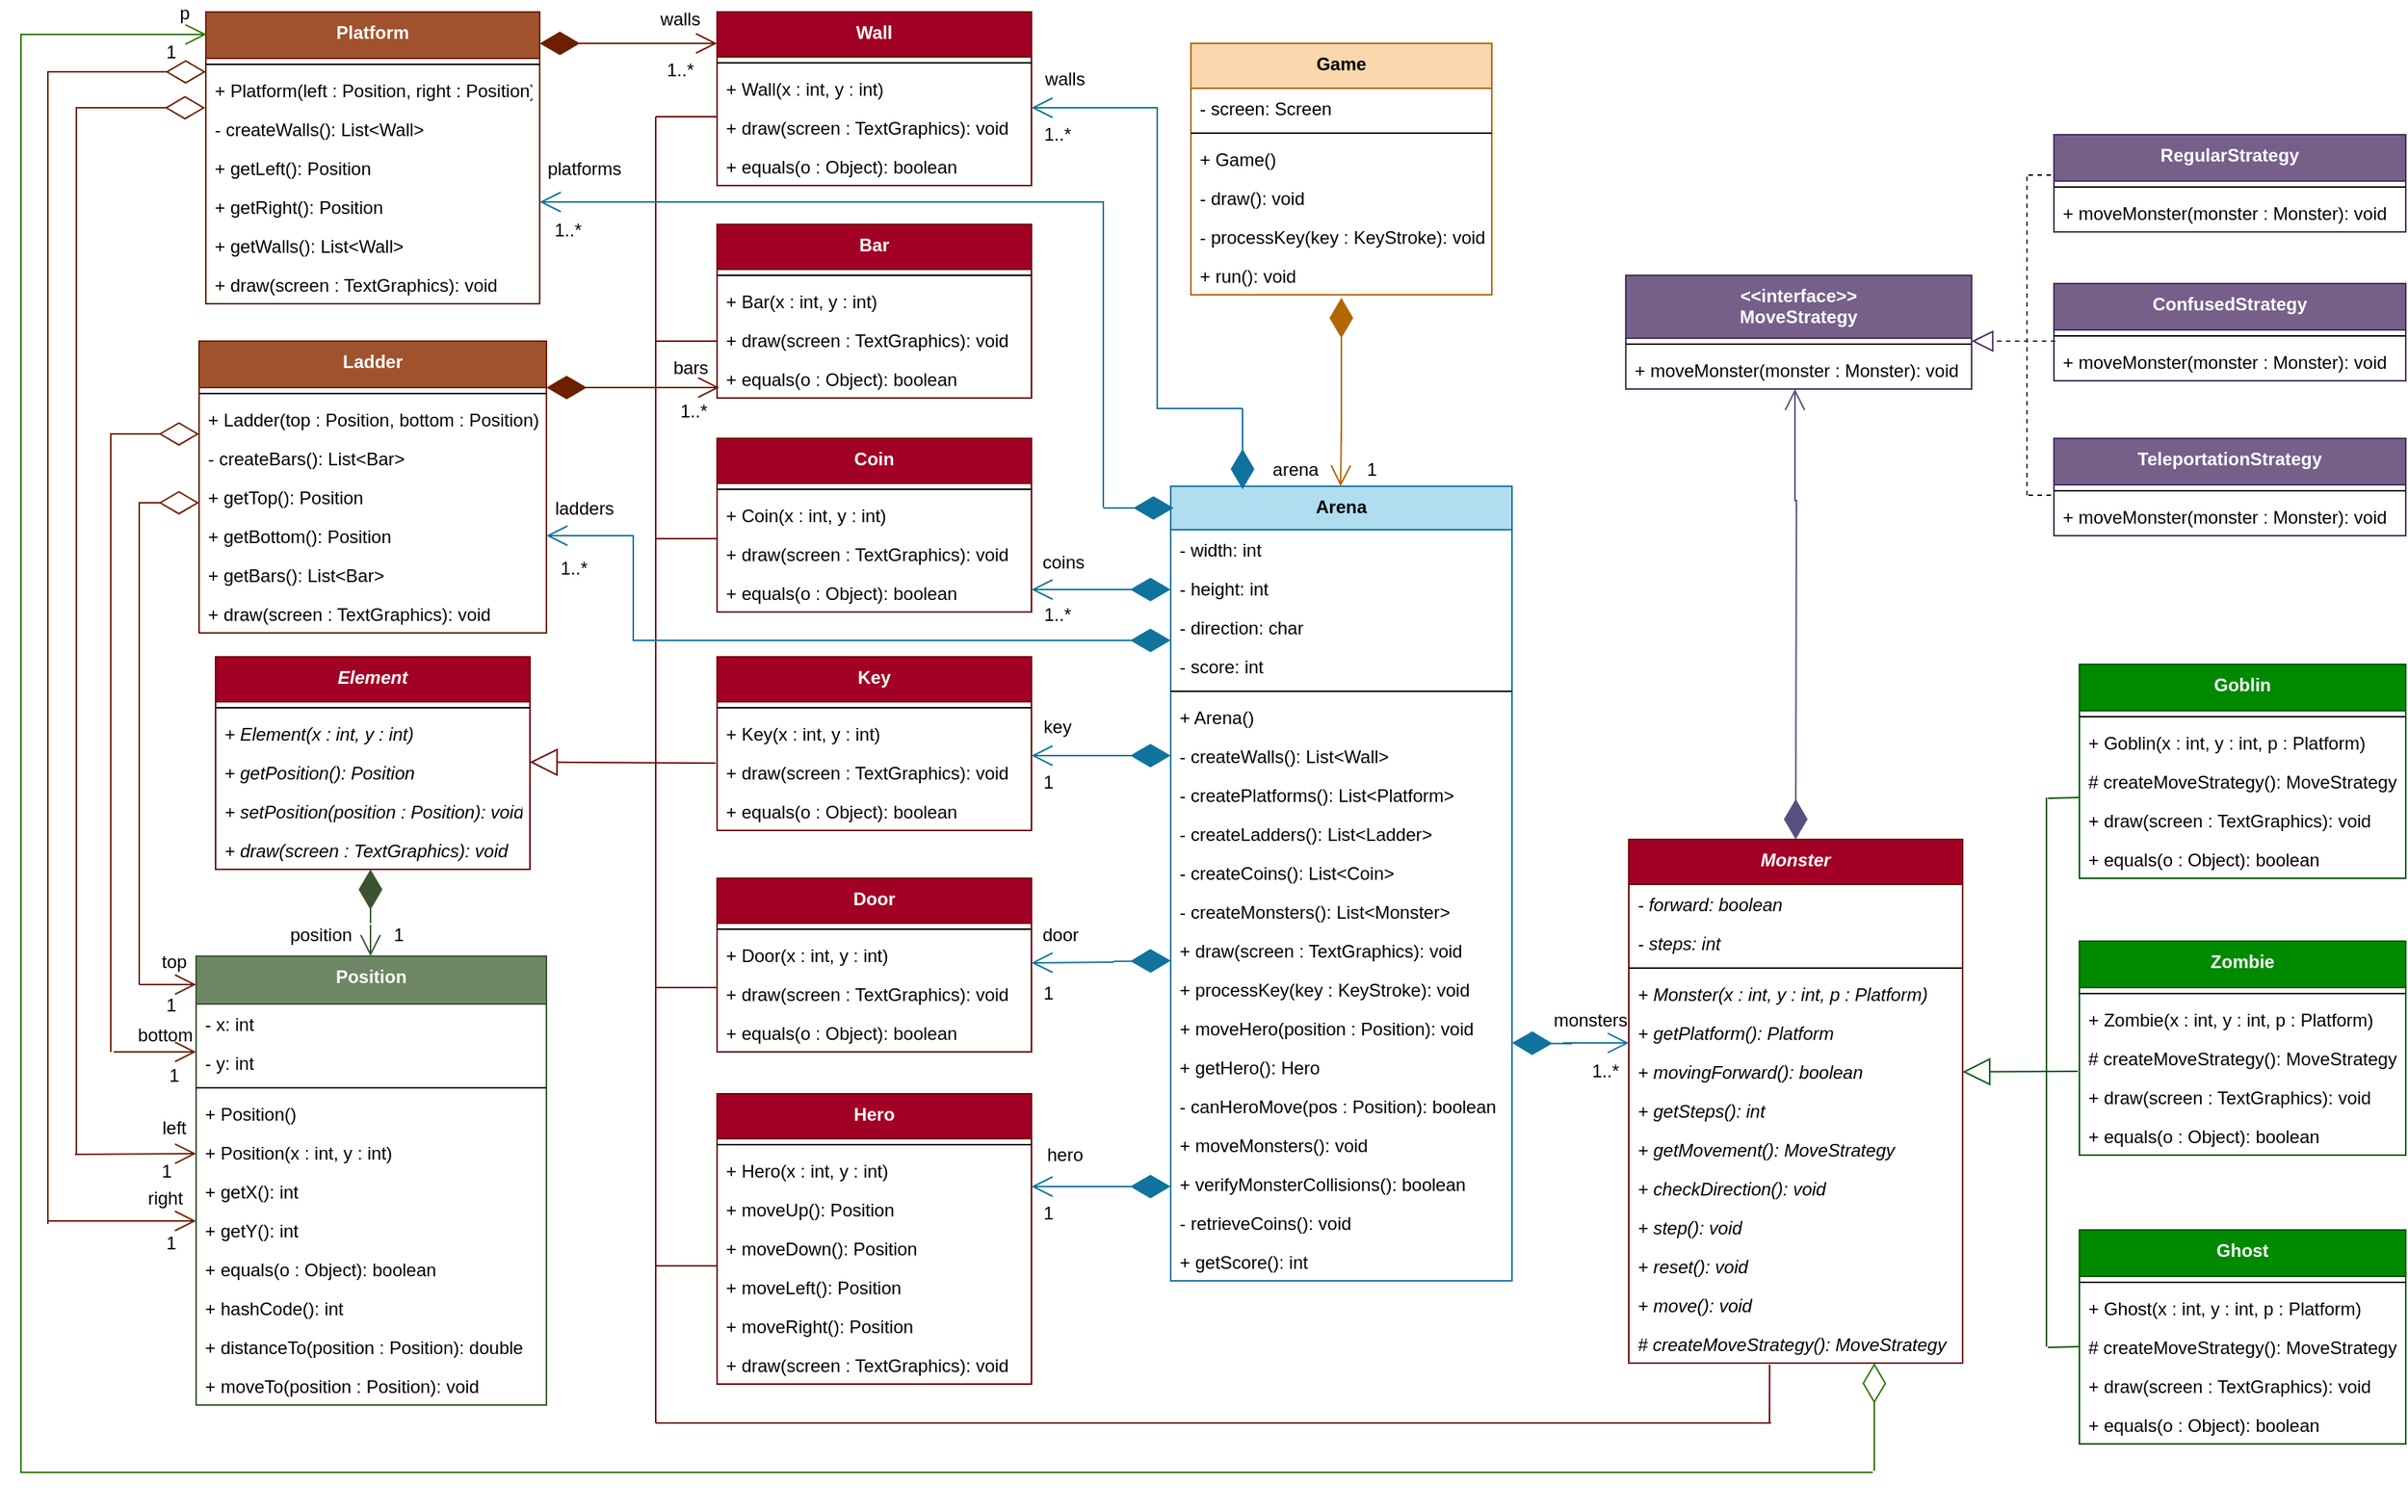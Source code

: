 <mxfile version="16.2.2" type="device"><diagram id="lMbquZN2NMtwPD--JbEk" name="Page-1"><mxGraphModel dx="868" dy="482" grid="0" gridSize="10" guides="1" tooltips="1" connect="1" arrows="1" fold="1" page="1" pageScale="1" pageWidth="2336" pageHeight="1654" math="0" shadow="0"><root><mxCell id="0"/><mxCell id="1" parent="0"/><mxCell id="OJujg3Tuml-tl-0Rwxxk-17" value="Element" style="swimlane;fontStyle=3;align=center;verticalAlign=top;childLayout=stackLayout;horizontal=1;startSize=30;horizontalStack=0;resizeParent=1;resizeParentMax=0;resizeLast=0;collapsible=1;marginBottom=0;fillColor=#a20025;fontColor=#ffffff;strokeColor=#6F0000;" vertex="1" parent="1"><mxGeometry x="440" y="470" width="210" height="142" as="geometry"/></mxCell><mxCell id="OJujg3Tuml-tl-0Rwxxk-22" value="" style="line;strokeWidth=1;fillColor=none;align=left;verticalAlign=middle;spacingTop=-1;spacingLeft=3;spacingRight=3;rotatable=0;labelPosition=right;points=[];portConstraint=eastwest;" vertex="1" parent="OJujg3Tuml-tl-0Rwxxk-17"><mxGeometry y="30" width="210" height="8" as="geometry"/></mxCell><mxCell id="OJujg3Tuml-tl-0Rwxxk-23" value="+ Element(x : int, y : int)" style="text;strokeColor=none;fillColor=none;align=left;verticalAlign=top;spacingLeft=4;spacingRight=4;overflow=hidden;rotatable=0;points=[[0,0.5],[1,0.5]];portConstraint=eastwest;fontStyle=2" vertex="1" parent="OJujg3Tuml-tl-0Rwxxk-17"><mxGeometry y="38" width="210" height="26" as="geometry"/></mxCell><mxCell id="OJujg3Tuml-tl-0Rwxxk-46" value="+ getPosition(): Position" style="text;strokeColor=none;fillColor=none;align=left;verticalAlign=top;spacingLeft=4;spacingRight=4;overflow=hidden;rotatable=0;points=[[0,0.5],[1,0.5]];portConstraint=eastwest;fontStyle=2" vertex="1" parent="OJujg3Tuml-tl-0Rwxxk-17"><mxGeometry y="64" width="210" height="26" as="geometry"/></mxCell><mxCell id="OJujg3Tuml-tl-0Rwxxk-42" value="+ setPosition(position : Position): void" style="text;strokeColor=none;fillColor=none;align=left;verticalAlign=top;spacingLeft=4;spacingRight=4;overflow=hidden;rotatable=0;points=[[0,0.5],[1,0.5]];portConstraint=eastwest;fontStyle=2" vertex="1" parent="OJujg3Tuml-tl-0Rwxxk-17"><mxGeometry y="90" width="210" height="26" as="geometry"/></mxCell><mxCell id="OJujg3Tuml-tl-0Rwxxk-43" value="+ draw(screen : TextGraphics): void" style="text;strokeColor=none;fillColor=none;align=left;verticalAlign=top;spacingLeft=4;spacingRight=4;overflow=hidden;rotatable=0;points=[[0,0.5],[1,0.5]];portConstraint=eastwest;fontStyle=2" vertex="1" parent="OJujg3Tuml-tl-0Rwxxk-17"><mxGeometry y="116" width="210" height="26" as="geometry"/></mxCell><mxCell id="OJujg3Tuml-tl-0Rwxxk-28" value="Position" style="swimlane;fontStyle=1;align=center;verticalAlign=top;childLayout=stackLayout;horizontal=1;startSize=32;horizontalStack=0;resizeParent=1;resizeParentMax=0;resizeLast=0;collapsible=1;marginBottom=0;fillColor=#6d8764;fontColor=#ffffff;strokeColor=#3A5431;" vertex="1" parent="1"><mxGeometry x="427" y="670" width="234" height="300" as="geometry"/></mxCell><mxCell id="OJujg3Tuml-tl-0Rwxxk-29" value="- x: int" style="text;strokeColor=none;fillColor=none;align=left;verticalAlign=top;spacingLeft=4;spacingRight=4;overflow=hidden;rotatable=0;points=[[0,0.5],[1,0.5]];portConstraint=eastwest;" vertex="1" parent="OJujg3Tuml-tl-0Rwxxk-28"><mxGeometry y="32" width="234" height="26" as="geometry"/></mxCell><mxCell id="OJujg3Tuml-tl-0Rwxxk-32" value="- y: int" style="text;strokeColor=none;fillColor=none;align=left;verticalAlign=top;spacingLeft=4;spacingRight=4;overflow=hidden;rotatable=0;points=[[0,0.5],[1,0.5]];portConstraint=eastwest;" vertex="1" parent="OJujg3Tuml-tl-0Rwxxk-28"><mxGeometry y="58" width="234" height="26" as="geometry"/></mxCell><mxCell id="OJujg3Tuml-tl-0Rwxxk-30" value="" style="line;strokeWidth=1;fillColor=none;align=left;verticalAlign=middle;spacingTop=-1;spacingLeft=3;spacingRight=3;rotatable=0;labelPosition=right;points=[];portConstraint=eastwest;" vertex="1" parent="OJujg3Tuml-tl-0Rwxxk-28"><mxGeometry y="84" width="234" height="8" as="geometry"/></mxCell><mxCell id="OJujg3Tuml-tl-0Rwxxk-47" value="+ Position()" style="text;strokeColor=none;fillColor=none;align=left;verticalAlign=top;spacingLeft=4;spacingRight=4;overflow=hidden;rotatable=0;points=[[0,0.5],[1,0.5]];portConstraint=eastwest;" vertex="1" parent="OJujg3Tuml-tl-0Rwxxk-28"><mxGeometry y="92" width="234" height="26" as="geometry"/></mxCell><mxCell id="OJujg3Tuml-tl-0Rwxxk-48" value="+ Position(x : int, y : int)" style="text;strokeColor=none;fillColor=none;align=left;verticalAlign=top;spacingLeft=4;spacingRight=4;overflow=hidden;rotatable=0;points=[[0,0.5],[1,0.5]];portConstraint=eastwest;" vertex="1" parent="OJujg3Tuml-tl-0Rwxxk-28"><mxGeometry y="118" width="234" height="26" as="geometry"/></mxCell><mxCell id="OJujg3Tuml-tl-0Rwxxk-31" value="+ getX(): int" style="text;strokeColor=none;fillColor=none;align=left;verticalAlign=top;spacingLeft=4;spacingRight=4;overflow=hidden;rotatable=0;points=[[0,0.5],[1,0.5]];portConstraint=eastwest;" vertex="1" parent="OJujg3Tuml-tl-0Rwxxk-28"><mxGeometry y="144" width="234" height="26" as="geometry"/></mxCell><mxCell id="OJujg3Tuml-tl-0Rwxxk-33" value="+ getY(): int" style="text;strokeColor=none;fillColor=none;align=left;verticalAlign=top;spacingLeft=4;spacingRight=4;overflow=hidden;rotatable=0;points=[[0,0.5],[1,0.5]];portConstraint=eastwest;" vertex="1" parent="OJujg3Tuml-tl-0Rwxxk-28"><mxGeometry y="170" width="234" height="26" as="geometry"/></mxCell><mxCell id="OJujg3Tuml-tl-0Rwxxk-34" value="+ equals(o : Object): boolean" style="text;strokeColor=none;fillColor=none;align=left;verticalAlign=top;spacingLeft=4;spacingRight=4;overflow=hidden;rotatable=0;points=[[0,0.5],[1,0.5]];portConstraint=eastwest;" vertex="1" parent="OJujg3Tuml-tl-0Rwxxk-28"><mxGeometry y="196" width="234" height="26" as="geometry"/></mxCell><mxCell id="OJujg3Tuml-tl-0Rwxxk-35" value="+ hashCode(): int" style="text;strokeColor=none;fillColor=none;align=left;verticalAlign=top;spacingLeft=4;spacingRight=4;overflow=hidden;rotatable=0;points=[[0,0.5],[1,0.5]];portConstraint=eastwest;" vertex="1" parent="OJujg3Tuml-tl-0Rwxxk-28"><mxGeometry y="222" width="234" height="26" as="geometry"/></mxCell><mxCell id="OJujg3Tuml-tl-0Rwxxk-36" value="+ distanceTo(position : Position): double" style="text;strokeColor=none;fillColor=none;align=left;verticalAlign=top;spacingLeft=4;spacingRight=4;overflow=hidden;rotatable=0;points=[[0,0.5],[1,0.5]];portConstraint=eastwest;" vertex="1" parent="OJujg3Tuml-tl-0Rwxxk-28"><mxGeometry y="248" width="234" height="26" as="geometry"/></mxCell><mxCell id="OJujg3Tuml-tl-0Rwxxk-37" value="+ moveTo(position : Position): void" style="text;strokeColor=none;fillColor=none;align=left;verticalAlign=top;spacingLeft=4;spacingRight=4;overflow=hidden;rotatable=0;points=[[0,0.5],[1,0.5]];portConstraint=eastwest;" vertex="1" parent="OJujg3Tuml-tl-0Rwxxk-28"><mxGeometry y="274" width="234" height="26" as="geometry"/></mxCell><mxCell id="OJujg3Tuml-tl-0Rwxxk-49" value="Wall" style="swimlane;fontStyle=1;align=center;verticalAlign=top;childLayout=stackLayout;horizontal=1;startSize=30;horizontalStack=0;resizeParent=1;resizeParentMax=0;resizeLast=0;collapsible=1;marginBottom=0;fillColor=#a20025;fontColor=#ffffff;strokeColor=#6F0000;" vertex="1" parent="1"><mxGeometry x="775" y="39" width="210" height="116" as="geometry"/></mxCell><mxCell id="OJujg3Tuml-tl-0Rwxxk-50" value="" style="line;strokeWidth=1;fillColor=none;align=left;verticalAlign=middle;spacingTop=-1;spacingLeft=3;spacingRight=3;rotatable=0;labelPosition=right;points=[];portConstraint=eastwest;" vertex="1" parent="OJujg3Tuml-tl-0Rwxxk-49"><mxGeometry y="30" width="210" height="8" as="geometry"/></mxCell><mxCell id="OJujg3Tuml-tl-0Rwxxk-51" value="+ Wall(x : int, y : int)" style="text;strokeColor=none;fillColor=none;align=left;verticalAlign=top;spacingLeft=4;spacingRight=4;overflow=hidden;rotatable=0;points=[[0,0.5],[1,0.5]];portConstraint=eastwest;fontStyle=0" vertex="1" parent="OJujg3Tuml-tl-0Rwxxk-49"><mxGeometry y="38" width="210" height="26" as="geometry"/></mxCell><mxCell id="OJujg3Tuml-tl-0Rwxxk-55" value="+ draw(screen : TextGraphics): void" style="text;strokeColor=none;fillColor=none;align=left;verticalAlign=top;spacingLeft=4;spacingRight=4;overflow=hidden;rotatable=0;points=[[0,0.5],[1,0.5]];portConstraint=eastwest;fontStyle=0" vertex="1" parent="OJujg3Tuml-tl-0Rwxxk-49"><mxGeometry y="64" width="210" height="26" as="geometry"/></mxCell><mxCell id="OJujg3Tuml-tl-0Rwxxk-57" value="+ equals(o : Object): boolean" style="text;strokeColor=none;fillColor=none;align=left;verticalAlign=top;spacingLeft=4;spacingRight=4;overflow=hidden;rotatable=0;points=[[0,0.5],[1,0.5]];portConstraint=eastwest;fontStyle=0" vertex="1" parent="OJujg3Tuml-tl-0Rwxxk-49"><mxGeometry y="90" width="210" height="26" as="geometry"/></mxCell><mxCell id="OJujg3Tuml-tl-0Rwxxk-58" value="Bar" style="swimlane;fontStyle=1;align=center;verticalAlign=top;childLayout=stackLayout;horizontal=1;startSize=30;horizontalStack=0;resizeParent=1;resizeParentMax=0;resizeLast=0;collapsible=1;marginBottom=0;fillColor=#a20025;fontColor=#ffffff;strokeColor=#6F0000;" vertex="1" parent="1"><mxGeometry x="775" y="181" width="210" height="116" as="geometry"/></mxCell><mxCell id="OJujg3Tuml-tl-0Rwxxk-59" value="" style="line;strokeWidth=1;fillColor=none;align=left;verticalAlign=middle;spacingTop=-1;spacingLeft=3;spacingRight=3;rotatable=0;labelPosition=right;points=[];portConstraint=eastwest;" vertex="1" parent="OJujg3Tuml-tl-0Rwxxk-58"><mxGeometry y="30" width="210" height="8" as="geometry"/></mxCell><mxCell id="OJujg3Tuml-tl-0Rwxxk-60" value="+ Bar(x : int, y : int)" style="text;strokeColor=none;fillColor=none;align=left;verticalAlign=top;spacingLeft=4;spacingRight=4;overflow=hidden;rotatable=0;points=[[0,0.5],[1,0.5]];portConstraint=eastwest;fontStyle=0" vertex="1" parent="OJujg3Tuml-tl-0Rwxxk-58"><mxGeometry y="38" width="210" height="26" as="geometry"/></mxCell><mxCell id="OJujg3Tuml-tl-0Rwxxk-61" value="+ draw(screen : TextGraphics): void" style="text;strokeColor=none;fillColor=none;align=left;verticalAlign=top;spacingLeft=4;spacingRight=4;overflow=hidden;rotatable=0;points=[[0,0.5],[1,0.5]];portConstraint=eastwest;fontStyle=0" vertex="1" parent="OJujg3Tuml-tl-0Rwxxk-58"><mxGeometry y="64" width="210" height="26" as="geometry"/></mxCell><mxCell id="OJujg3Tuml-tl-0Rwxxk-62" value="+ equals(o : Object): boolean" style="text;strokeColor=none;fillColor=none;align=left;verticalAlign=top;spacingLeft=4;spacingRight=4;overflow=hidden;rotatable=0;points=[[0,0.5],[1,0.5]];portConstraint=eastwest;fontStyle=0" vertex="1" parent="OJujg3Tuml-tl-0Rwxxk-58"><mxGeometry y="90" width="210" height="26" as="geometry"/></mxCell><mxCell id="OJujg3Tuml-tl-0Rwxxk-68" value="Key" style="swimlane;fontStyle=1;align=center;verticalAlign=top;childLayout=stackLayout;horizontal=1;startSize=30;horizontalStack=0;resizeParent=1;resizeParentMax=0;resizeLast=0;collapsible=1;marginBottom=0;fillColor=#a20025;fontColor=#ffffff;strokeColor=#6F0000;" vertex="1" parent="1"><mxGeometry x="775" y="470" width="210" height="116" as="geometry"/></mxCell><mxCell id="OJujg3Tuml-tl-0Rwxxk-69" value="" style="line;strokeWidth=1;fillColor=none;align=left;verticalAlign=middle;spacingTop=-1;spacingLeft=3;spacingRight=3;rotatable=0;labelPosition=right;points=[];portConstraint=eastwest;" vertex="1" parent="OJujg3Tuml-tl-0Rwxxk-68"><mxGeometry y="30" width="210" height="8" as="geometry"/></mxCell><mxCell id="OJujg3Tuml-tl-0Rwxxk-70" value="+ Key(x : int, y : int)" style="text;strokeColor=none;fillColor=none;align=left;verticalAlign=top;spacingLeft=4;spacingRight=4;overflow=hidden;rotatable=0;points=[[0,0.5],[1,0.5]];portConstraint=eastwest;fontStyle=0" vertex="1" parent="OJujg3Tuml-tl-0Rwxxk-68"><mxGeometry y="38" width="210" height="26" as="geometry"/></mxCell><mxCell id="OJujg3Tuml-tl-0Rwxxk-71" value="+ draw(screen : TextGraphics): void" style="text;strokeColor=none;fillColor=none;align=left;verticalAlign=top;spacingLeft=4;spacingRight=4;overflow=hidden;rotatable=0;points=[[0,0.5],[1,0.5]];portConstraint=eastwest;fontStyle=0" vertex="1" parent="OJujg3Tuml-tl-0Rwxxk-68"><mxGeometry y="64" width="210" height="26" as="geometry"/></mxCell><mxCell id="OJujg3Tuml-tl-0Rwxxk-72" value="+ equals(o : Object): boolean" style="text;strokeColor=none;fillColor=none;align=left;verticalAlign=top;spacingLeft=4;spacingRight=4;overflow=hidden;rotatable=0;points=[[0,0.5],[1,0.5]];portConstraint=eastwest;fontStyle=0" vertex="1" parent="OJujg3Tuml-tl-0Rwxxk-68"><mxGeometry y="90" width="210" height="26" as="geometry"/></mxCell><mxCell id="OJujg3Tuml-tl-0Rwxxk-63" value="Door" style="swimlane;fontStyle=1;align=center;verticalAlign=top;childLayout=stackLayout;horizontal=1;startSize=30;horizontalStack=0;resizeParent=1;resizeParentMax=0;resizeLast=0;collapsible=1;marginBottom=0;fillColor=#a20025;fontColor=#ffffff;strokeColor=#6F0000;" vertex="1" parent="1"><mxGeometry x="775" y="618" width="210" height="116" as="geometry"/></mxCell><mxCell id="OJujg3Tuml-tl-0Rwxxk-64" value="" style="line;strokeWidth=1;fillColor=none;align=left;verticalAlign=middle;spacingTop=-1;spacingLeft=3;spacingRight=3;rotatable=0;labelPosition=right;points=[];portConstraint=eastwest;" vertex="1" parent="OJujg3Tuml-tl-0Rwxxk-63"><mxGeometry y="30" width="210" height="8" as="geometry"/></mxCell><mxCell id="OJujg3Tuml-tl-0Rwxxk-65" value="+ Door(x : int, y : int)" style="text;strokeColor=none;fillColor=none;align=left;verticalAlign=top;spacingLeft=4;spacingRight=4;overflow=hidden;rotatable=0;points=[[0,0.5],[1,0.5]];portConstraint=eastwest;fontStyle=0" vertex="1" parent="OJujg3Tuml-tl-0Rwxxk-63"><mxGeometry y="38" width="210" height="26" as="geometry"/></mxCell><mxCell id="OJujg3Tuml-tl-0Rwxxk-66" value="+ draw(screen : TextGraphics): void" style="text;strokeColor=none;fillColor=none;align=left;verticalAlign=top;spacingLeft=4;spacingRight=4;overflow=hidden;rotatable=0;points=[[0,0.5],[1,0.5]];portConstraint=eastwest;fontStyle=0" vertex="1" parent="OJujg3Tuml-tl-0Rwxxk-63"><mxGeometry y="64" width="210" height="26" as="geometry"/></mxCell><mxCell id="OJujg3Tuml-tl-0Rwxxk-67" value="+ equals(o : Object): boolean" style="text;strokeColor=none;fillColor=none;align=left;verticalAlign=top;spacingLeft=4;spacingRight=4;overflow=hidden;rotatable=0;points=[[0,0.5],[1,0.5]];portConstraint=eastwest;fontStyle=0" vertex="1" parent="OJujg3Tuml-tl-0Rwxxk-63"><mxGeometry y="90" width="210" height="26" as="geometry"/></mxCell><mxCell id="OJujg3Tuml-tl-0Rwxxk-73" value="Ladder" style="swimlane;fontStyle=1;align=center;verticalAlign=top;childLayout=stackLayout;horizontal=1;startSize=31;horizontalStack=0;resizeParent=1;resizeParentMax=0;resizeLast=0;collapsible=1;marginBottom=0;fillColor=#a0522d;fontColor=#ffffff;strokeColor=#6D1F00;" vertex="1" parent="1"><mxGeometry x="429" y="259" width="232" height="195" as="geometry"/></mxCell><mxCell id="OJujg3Tuml-tl-0Rwxxk-75" value="" style="line;strokeWidth=1;fillColor=none;align=left;verticalAlign=middle;spacingTop=-1;spacingLeft=3;spacingRight=3;rotatable=0;labelPosition=right;points=[];portConstraint=eastwest;" vertex="1" parent="OJujg3Tuml-tl-0Rwxxk-73"><mxGeometry y="31" width="232" height="8" as="geometry"/></mxCell><mxCell id="OJujg3Tuml-tl-0Rwxxk-76" value="+ Ladder(top : Position, bottom : Position)" style="text;strokeColor=none;fillColor=none;align=left;verticalAlign=top;spacingLeft=4;spacingRight=4;overflow=hidden;rotatable=0;points=[[0,0.5],[1,0.5]];portConstraint=eastwest;" vertex="1" parent="OJujg3Tuml-tl-0Rwxxk-73"><mxGeometry y="39" width="232" height="26" as="geometry"/></mxCell><mxCell id="OJujg3Tuml-tl-0Rwxxk-77" value="- createBars(): List&lt;Bar&gt;" style="text;strokeColor=none;fillColor=none;align=left;verticalAlign=top;spacingLeft=4;spacingRight=4;overflow=hidden;rotatable=0;points=[[0,0.5],[1,0.5]];portConstraint=eastwest;" vertex="1" parent="OJujg3Tuml-tl-0Rwxxk-73"><mxGeometry y="65" width="232" height="26" as="geometry"/></mxCell><mxCell id="OJujg3Tuml-tl-0Rwxxk-78" value="+ getTop(): Position" style="text;strokeColor=none;fillColor=none;align=left;verticalAlign=top;spacingLeft=4;spacingRight=4;overflow=hidden;rotatable=0;points=[[0,0.5],[1,0.5]];portConstraint=eastwest;" vertex="1" parent="OJujg3Tuml-tl-0Rwxxk-73"><mxGeometry y="91" width="232" height="26" as="geometry"/></mxCell><mxCell id="OJujg3Tuml-tl-0Rwxxk-79" value="+ getBottom(): Position" style="text;strokeColor=none;fillColor=none;align=left;verticalAlign=top;spacingLeft=4;spacingRight=4;overflow=hidden;rotatable=0;points=[[0,0.5],[1,0.5]];portConstraint=eastwest;" vertex="1" parent="OJujg3Tuml-tl-0Rwxxk-73"><mxGeometry y="117" width="232" height="26" as="geometry"/></mxCell><mxCell id="OJujg3Tuml-tl-0Rwxxk-80" value="+ getBars(): List&lt;Bar&gt;" style="text;strokeColor=none;fillColor=none;align=left;verticalAlign=top;spacingLeft=4;spacingRight=4;overflow=hidden;rotatable=0;points=[[0,0.5],[1,0.5]];portConstraint=eastwest;" vertex="1" parent="OJujg3Tuml-tl-0Rwxxk-73"><mxGeometry y="143" width="232" height="26" as="geometry"/></mxCell><mxCell id="OJujg3Tuml-tl-0Rwxxk-81" value="+ draw(screen : TextGraphics): void" style="text;strokeColor=none;fillColor=none;align=left;verticalAlign=top;spacingLeft=4;spacingRight=4;overflow=hidden;rotatable=0;points=[[0,0.5],[1,0.5]];portConstraint=eastwest;" vertex="1" parent="OJujg3Tuml-tl-0Rwxxk-73"><mxGeometry y="169" width="232" height="26" as="geometry"/></mxCell><mxCell id="OJujg3Tuml-tl-0Rwxxk-90" value="Hero" style="swimlane;fontStyle=1;align=center;verticalAlign=top;childLayout=stackLayout;horizontal=1;startSize=30;horizontalStack=0;resizeParent=1;resizeParentMax=0;resizeLast=0;collapsible=1;marginBottom=0;fillColor=#a20025;fontColor=#ffffff;strokeColor=#6F0000;" vertex="1" parent="1"><mxGeometry x="775" y="762" width="210" height="194" as="geometry"/></mxCell><mxCell id="OJujg3Tuml-tl-0Rwxxk-91" value="" style="line;strokeWidth=1;fillColor=none;align=left;verticalAlign=middle;spacingTop=-1;spacingLeft=3;spacingRight=3;rotatable=0;labelPosition=right;points=[];portConstraint=eastwest;" vertex="1" parent="OJujg3Tuml-tl-0Rwxxk-90"><mxGeometry y="30" width="210" height="8" as="geometry"/></mxCell><mxCell id="OJujg3Tuml-tl-0Rwxxk-92" value="+ Hero(x : int, y : int)" style="text;strokeColor=none;fillColor=none;align=left;verticalAlign=top;spacingLeft=4;spacingRight=4;overflow=hidden;rotatable=0;points=[[0,0.5],[1,0.5]];portConstraint=eastwest;fontStyle=0" vertex="1" parent="OJujg3Tuml-tl-0Rwxxk-90"><mxGeometry y="38" width="210" height="26" as="geometry"/></mxCell><mxCell id="OJujg3Tuml-tl-0Rwxxk-93" value="+ moveUp(): Position" style="text;strokeColor=none;fillColor=none;align=left;verticalAlign=top;spacingLeft=4;spacingRight=4;overflow=hidden;rotatable=0;points=[[0,0.5],[1,0.5]];portConstraint=eastwest;fontStyle=0" vertex="1" parent="OJujg3Tuml-tl-0Rwxxk-90"><mxGeometry y="64" width="210" height="26" as="geometry"/></mxCell><mxCell id="OJujg3Tuml-tl-0Rwxxk-95" value="+ moveDown(): Position" style="text;strokeColor=none;fillColor=none;align=left;verticalAlign=top;spacingLeft=4;spacingRight=4;overflow=hidden;rotatable=0;points=[[0,0.5],[1,0.5]];portConstraint=eastwest;fontStyle=0" vertex="1" parent="OJujg3Tuml-tl-0Rwxxk-90"><mxGeometry y="90" width="210" height="26" as="geometry"/></mxCell><mxCell id="OJujg3Tuml-tl-0Rwxxk-96" value="+ moveLeft(): Position" style="text;strokeColor=none;fillColor=none;align=left;verticalAlign=top;spacingLeft=4;spacingRight=4;overflow=hidden;rotatable=0;points=[[0,0.5],[1,0.5]];portConstraint=eastwest;fontStyle=0" vertex="1" parent="OJujg3Tuml-tl-0Rwxxk-90"><mxGeometry y="116" width="210" height="26" as="geometry"/></mxCell><mxCell id="OJujg3Tuml-tl-0Rwxxk-97" value="+ moveRight(): Position" style="text;strokeColor=none;fillColor=none;align=left;verticalAlign=top;spacingLeft=4;spacingRight=4;overflow=hidden;rotatable=0;points=[[0,0.5],[1,0.5]];portConstraint=eastwest;fontStyle=0" vertex="1" parent="OJujg3Tuml-tl-0Rwxxk-90"><mxGeometry y="142" width="210" height="26" as="geometry"/></mxCell><mxCell id="OJujg3Tuml-tl-0Rwxxk-98" value="+ draw(screen : TextGraphics): void" style="text;strokeColor=none;fillColor=none;align=left;verticalAlign=top;spacingLeft=4;spacingRight=4;overflow=hidden;rotatable=0;points=[[0,0.5],[1,0.5]];portConstraint=eastwest;fontStyle=0" vertex="1" parent="OJujg3Tuml-tl-0Rwxxk-90"><mxGeometry y="168" width="210" height="26" as="geometry"/></mxCell><mxCell id="OJujg3Tuml-tl-0Rwxxk-99" value="&lt;&lt;interface&gt;&gt;&#10;MoveStrategy" style="swimlane;fontStyle=1;align=center;verticalAlign=top;childLayout=stackLayout;horizontal=1;startSize=42;horizontalStack=0;resizeParent=1;resizeParentMax=0;resizeLast=0;collapsible=1;marginBottom=0;fillColor=#76608a;fontColor=#ffffff;strokeColor=#432D57;" vertex="1" parent="1"><mxGeometry x="1382" y="215" width="231" height="76" as="geometry"/></mxCell><mxCell id="OJujg3Tuml-tl-0Rwxxk-101" value="" style="line;strokeWidth=1;fillColor=none;align=left;verticalAlign=middle;spacingTop=-1;spacingLeft=3;spacingRight=3;rotatable=0;labelPosition=right;points=[];portConstraint=eastwest;" vertex="1" parent="OJujg3Tuml-tl-0Rwxxk-99"><mxGeometry y="42" width="231" height="8" as="geometry"/></mxCell><mxCell id="OJujg3Tuml-tl-0Rwxxk-102" value="+ moveMonster(monster : Monster): void" style="text;strokeColor=none;fillColor=none;align=left;verticalAlign=top;spacingLeft=4;spacingRight=4;overflow=hidden;rotatable=0;points=[[0,0.5],[1,0.5]];portConstraint=eastwest;" vertex="1" parent="OJujg3Tuml-tl-0Rwxxk-99"><mxGeometry y="50" width="231" height="26" as="geometry"/></mxCell><mxCell id="OJujg3Tuml-tl-0Rwxxk-103" value="RegularStrategy" style="swimlane;fontStyle=1;align=center;verticalAlign=top;childLayout=stackLayout;horizontal=1;startSize=31;horizontalStack=0;resizeParent=1;resizeParentMax=0;resizeLast=0;collapsible=1;marginBottom=0;fillColor=#76608a;fontColor=#ffffff;strokeColor=#432D57;" vertex="1" parent="1"><mxGeometry x="1668" y="121" width="235" height="65" as="geometry"/></mxCell><mxCell id="OJujg3Tuml-tl-0Rwxxk-105" value="" style="line;strokeWidth=1;fillColor=none;align=left;verticalAlign=middle;spacingTop=-1;spacingLeft=3;spacingRight=3;rotatable=0;labelPosition=right;points=[];portConstraint=eastwest;" vertex="1" parent="OJujg3Tuml-tl-0Rwxxk-103"><mxGeometry y="31" width="235" height="8" as="geometry"/></mxCell><mxCell id="OJujg3Tuml-tl-0Rwxxk-106" value="+ moveMonster(monster : Monster): void" style="text;strokeColor=none;fillColor=none;align=left;verticalAlign=top;spacingLeft=4;spacingRight=4;overflow=hidden;rotatable=0;points=[[0,0.5],[1,0.5]];portConstraint=eastwest;" vertex="1" parent="OJujg3Tuml-tl-0Rwxxk-103"><mxGeometry y="39" width="235" height="26" as="geometry"/></mxCell><mxCell id="OJujg3Tuml-tl-0Rwxxk-107" value="ConfusedStrategy" style="swimlane;fontStyle=1;align=center;verticalAlign=top;childLayout=stackLayout;horizontal=1;startSize=31;horizontalStack=0;resizeParent=1;resizeParentMax=0;resizeLast=0;collapsible=1;marginBottom=0;fillColor=#76608a;fontColor=#ffffff;strokeColor=#432D57;" vertex="1" parent="1"><mxGeometry x="1668" y="220.5" width="235" height="65" as="geometry"/></mxCell><mxCell id="OJujg3Tuml-tl-0Rwxxk-108" value="" style="line;strokeWidth=1;fillColor=none;align=left;verticalAlign=middle;spacingTop=-1;spacingLeft=3;spacingRight=3;rotatable=0;labelPosition=right;points=[];portConstraint=eastwest;" vertex="1" parent="OJujg3Tuml-tl-0Rwxxk-107"><mxGeometry y="31" width="235" height="8" as="geometry"/></mxCell><mxCell id="OJujg3Tuml-tl-0Rwxxk-109" value="+ moveMonster(monster : Monster): void" style="text;strokeColor=none;fillColor=none;align=left;verticalAlign=top;spacingLeft=4;spacingRight=4;overflow=hidden;rotatable=0;points=[[0,0.5],[1,0.5]];portConstraint=eastwest;" vertex="1" parent="OJujg3Tuml-tl-0Rwxxk-107"><mxGeometry y="39" width="235" height="26" as="geometry"/></mxCell><mxCell id="OJujg3Tuml-tl-0Rwxxk-110" value="TeleportationStrategy" style="swimlane;fontStyle=1;align=center;verticalAlign=top;childLayout=stackLayout;horizontal=1;startSize=31;horizontalStack=0;resizeParent=1;resizeParentMax=0;resizeLast=0;collapsible=1;marginBottom=0;fillColor=#76608a;fontColor=#ffffff;strokeColor=#432D57;" vertex="1" parent="1"><mxGeometry x="1668" y="324" width="235" height="65" as="geometry"/></mxCell><mxCell id="OJujg3Tuml-tl-0Rwxxk-111" value="" style="line;strokeWidth=1;fillColor=none;align=left;verticalAlign=middle;spacingTop=-1;spacingLeft=3;spacingRight=3;rotatable=0;labelPosition=right;points=[];portConstraint=eastwest;" vertex="1" parent="OJujg3Tuml-tl-0Rwxxk-110"><mxGeometry y="31" width="235" height="8" as="geometry"/></mxCell><mxCell id="OJujg3Tuml-tl-0Rwxxk-112" value="+ moveMonster(monster : Monster): void" style="text;strokeColor=none;fillColor=none;align=left;verticalAlign=top;spacingLeft=4;spacingRight=4;overflow=hidden;rotatable=0;points=[[0,0.5],[1,0.5]];portConstraint=eastwest;" vertex="1" parent="OJujg3Tuml-tl-0Rwxxk-110"><mxGeometry y="39" width="235" height="26" as="geometry"/></mxCell><mxCell id="OJujg3Tuml-tl-0Rwxxk-113" value="Monster" style="swimlane;fontStyle=3;align=center;verticalAlign=top;childLayout=stackLayout;horizontal=1;startSize=30;horizontalStack=0;resizeParent=1;resizeParentMax=0;resizeLast=0;collapsible=1;marginBottom=0;fillColor=#a20025;fontColor=#ffffff;strokeColor=#6F0000;" vertex="1" parent="1"><mxGeometry x="1384" y="592" width="223" height="350" as="geometry"/></mxCell><mxCell id="OJujg3Tuml-tl-0Rwxxk-119" value="- forward: boolean" style="text;strokeColor=none;fillColor=none;align=left;verticalAlign=top;spacingLeft=4;spacingRight=4;overflow=hidden;rotatable=0;points=[[0,0.5],[1,0.5]];portConstraint=eastwest;fontStyle=2" vertex="1" parent="OJujg3Tuml-tl-0Rwxxk-113"><mxGeometry y="30" width="223" height="26" as="geometry"/></mxCell><mxCell id="OJujg3Tuml-tl-0Rwxxk-125" value="- steps: int" style="text;strokeColor=none;fillColor=none;align=left;verticalAlign=top;spacingLeft=4;spacingRight=4;overflow=hidden;rotatable=0;points=[[0,0.5],[1,0.5]];portConstraint=eastwest;fontStyle=2" vertex="1" parent="OJujg3Tuml-tl-0Rwxxk-113"><mxGeometry y="56" width="223" height="26" as="geometry"/></mxCell><mxCell id="OJujg3Tuml-tl-0Rwxxk-114" value="" style="line;strokeWidth=1;fillColor=none;align=left;verticalAlign=middle;spacingTop=-1;spacingLeft=3;spacingRight=3;rotatable=0;labelPosition=right;points=[];portConstraint=eastwest;" vertex="1" parent="OJujg3Tuml-tl-0Rwxxk-113"><mxGeometry y="82" width="223" height="8" as="geometry"/></mxCell><mxCell id="OJujg3Tuml-tl-0Rwxxk-115" value="+ Monster(x : int, y : int, p : Platform)" style="text;strokeColor=none;fillColor=none;align=left;verticalAlign=top;spacingLeft=4;spacingRight=4;overflow=hidden;rotatable=0;points=[[0,0.5],[1,0.5]];portConstraint=eastwest;fontStyle=2" vertex="1" parent="OJujg3Tuml-tl-0Rwxxk-113"><mxGeometry y="90" width="223" height="26" as="geometry"/></mxCell><mxCell id="OJujg3Tuml-tl-0Rwxxk-116" value="+ getPlatform(): Platform" style="text;strokeColor=none;fillColor=none;align=left;verticalAlign=top;spacingLeft=4;spacingRight=4;overflow=hidden;rotatable=0;points=[[0,0.5],[1,0.5]];portConstraint=eastwest;fontStyle=2" vertex="1" parent="OJujg3Tuml-tl-0Rwxxk-113"><mxGeometry y="116" width="223" height="26" as="geometry"/></mxCell><mxCell id="OJujg3Tuml-tl-0Rwxxk-117" value="+ movingForward(): boolean" style="text;strokeColor=none;fillColor=none;align=left;verticalAlign=top;spacingLeft=4;spacingRight=4;overflow=hidden;rotatable=0;points=[[0,0.5],[1,0.5]];portConstraint=eastwest;fontStyle=2" vertex="1" parent="OJujg3Tuml-tl-0Rwxxk-113"><mxGeometry y="142" width="223" height="26" as="geometry"/></mxCell><mxCell id="OJujg3Tuml-tl-0Rwxxk-118" value="+ getSteps(): int" style="text;strokeColor=none;fillColor=none;align=left;verticalAlign=top;spacingLeft=4;spacingRight=4;overflow=hidden;rotatable=0;points=[[0,0.5],[1,0.5]];portConstraint=eastwest;fontStyle=2" vertex="1" parent="OJujg3Tuml-tl-0Rwxxk-113"><mxGeometry y="168" width="223" height="26" as="geometry"/></mxCell><mxCell id="OJujg3Tuml-tl-0Rwxxk-127" value="+ getMovement(): MoveStrategy" style="text;strokeColor=none;fillColor=none;align=left;verticalAlign=top;spacingLeft=4;spacingRight=4;overflow=hidden;rotatable=0;points=[[0,0.5],[1,0.5]];portConstraint=eastwest;fontStyle=2" vertex="1" parent="OJujg3Tuml-tl-0Rwxxk-113"><mxGeometry y="194" width="223" height="26" as="geometry"/></mxCell><mxCell id="OJujg3Tuml-tl-0Rwxxk-129" value="+ checkDirection(): void" style="text;strokeColor=none;fillColor=none;align=left;verticalAlign=top;spacingLeft=4;spacingRight=4;overflow=hidden;rotatable=0;points=[[0,0.5],[1,0.5]];portConstraint=eastwest;fontStyle=2" vertex="1" parent="OJujg3Tuml-tl-0Rwxxk-113"><mxGeometry y="220" width="223" height="26" as="geometry"/></mxCell><mxCell id="OJujg3Tuml-tl-0Rwxxk-130" value="+ step(): void" style="text;strokeColor=none;fillColor=none;align=left;verticalAlign=top;spacingLeft=4;spacingRight=4;overflow=hidden;rotatable=0;points=[[0,0.5],[1,0.5]];portConstraint=eastwest;fontStyle=2" vertex="1" parent="OJujg3Tuml-tl-0Rwxxk-113"><mxGeometry y="246" width="223" height="26" as="geometry"/></mxCell><mxCell id="OJujg3Tuml-tl-0Rwxxk-131" value="+ reset(): void" style="text;strokeColor=none;fillColor=none;align=left;verticalAlign=top;spacingLeft=4;spacingRight=4;overflow=hidden;rotatable=0;points=[[0,0.5],[1,0.5]];portConstraint=eastwest;fontStyle=2" vertex="1" parent="OJujg3Tuml-tl-0Rwxxk-113"><mxGeometry y="272" width="223" height="26" as="geometry"/></mxCell><mxCell id="OJujg3Tuml-tl-0Rwxxk-132" value="+ move(): void" style="text;strokeColor=none;fillColor=none;align=left;verticalAlign=top;spacingLeft=4;spacingRight=4;overflow=hidden;rotatable=0;points=[[0,0.5],[1,0.5]];portConstraint=eastwest;fontStyle=2" vertex="1" parent="OJujg3Tuml-tl-0Rwxxk-113"><mxGeometry y="298" width="223" height="26" as="geometry"/></mxCell><mxCell id="OJujg3Tuml-tl-0Rwxxk-133" value="# createMoveStrategy(): MoveStrategy" style="text;strokeColor=none;fillColor=none;align=left;verticalAlign=top;spacingLeft=4;spacingRight=4;overflow=hidden;rotatable=0;points=[[0,0.5],[1,0.5]];portConstraint=eastwest;fontStyle=2" vertex="1" parent="OJujg3Tuml-tl-0Rwxxk-113"><mxGeometry y="324" width="223" height="26" as="geometry"/></mxCell><mxCell id="OJujg3Tuml-tl-0Rwxxk-134" value="Goblin" style="swimlane;fontStyle=1;align=center;verticalAlign=top;childLayout=stackLayout;horizontal=1;startSize=31;horizontalStack=0;resizeParent=1;resizeParentMax=0;resizeLast=0;collapsible=1;marginBottom=0;fillColor=#008a00;fontColor=#ffffff;strokeColor=#005700;" vertex="1" parent="1"><mxGeometry x="1685" y="475" width="218" height="143" as="geometry"/></mxCell><mxCell id="OJujg3Tuml-tl-0Rwxxk-136" value="" style="line;strokeWidth=1;fillColor=none;align=left;verticalAlign=middle;spacingTop=-1;spacingLeft=3;spacingRight=3;rotatable=0;labelPosition=right;points=[];portConstraint=eastwest;" vertex="1" parent="OJujg3Tuml-tl-0Rwxxk-134"><mxGeometry y="31" width="218" height="8" as="geometry"/></mxCell><mxCell id="OJujg3Tuml-tl-0Rwxxk-137" value="+ Goblin(x : int, y : int, p : Platform)" style="text;strokeColor=none;fillColor=none;align=left;verticalAlign=top;spacingLeft=4;spacingRight=4;overflow=hidden;rotatable=0;points=[[0,0.5],[1,0.5]];portConstraint=eastwest;" vertex="1" parent="OJujg3Tuml-tl-0Rwxxk-134"><mxGeometry y="39" width="218" height="26" as="geometry"/></mxCell><mxCell id="OJujg3Tuml-tl-0Rwxxk-139" value="# createMoveStrategy(): MoveStrategy" style="text;strokeColor=none;fillColor=none;align=left;verticalAlign=top;spacingLeft=4;spacingRight=4;overflow=hidden;rotatable=0;points=[[0,0.5],[1,0.5]];portConstraint=eastwest;" vertex="1" parent="OJujg3Tuml-tl-0Rwxxk-134"><mxGeometry y="65" width="218" height="26" as="geometry"/></mxCell><mxCell id="OJujg3Tuml-tl-0Rwxxk-140" value="+ draw(screen : TextGraphics): void" style="text;strokeColor=none;fillColor=none;align=left;verticalAlign=top;spacingLeft=4;spacingRight=4;overflow=hidden;rotatable=0;points=[[0,0.5],[1,0.5]];portConstraint=eastwest;" vertex="1" parent="OJujg3Tuml-tl-0Rwxxk-134"><mxGeometry y="91" width="218" height="26" as="geometry"/></mxCell><mxCell id="OJujg3Tuml-tl-0Rwxxk-141" value="+ equals(o : Object): boolean" style="text;strokeColor=none;fillColor=none;align=left;verticalAlign=top;spacingLeft=4;spacingRight=4;overflow=hidden;rotatable=0;points=[[0,0.5],[1,0.5]];portConstraint=eastwest;" vertex="1" parent="OJujg3Tuml-tl-0Rwxxk-134"><mxGeometry y="117" width="218" height="26" as="geometry"/></mxCell><mxCell id="OJujg3Tuml-tl-0Rwxxk-142" value="Ghost" style="swimlane;fontStyle=1;align=center;verticalAlign=top;childLayout=stackLayout;horizontal=1;startSize=31;horizontalStack=0;resizeParent=1;resizeParentMax=0;resizeLast=0;collapsible=1;marginBottom=0;fillColor=#008a00;fontColor=#ffffff;strokeColor=#005700;" vertex="1" parent="1"><mxGeometry x="1685" y="853" width="218" height="143" as="geometry"/></mxCell><mxCell id="OJujg3Tuml-tl-0Rwxxk-143" value="" style="line;strokeWidth=1;fillColor=none;align=left;verticalAlign=middle;spacingTop=-1;spacingLeft=3;spacingRight=3;rotatable=0;labelPosition=right;points=[];portConstraint=eastwest;" vertex="1" parent="OJujg3Tuml-tl-0Rwxxk-142"><mxGeometry y="31" width="218" height="8" as="geometry"/></mxCell><mxCell id="OJujg3Tuml-tl-0Rwxxk-144" value="+ Ghost(x : int, y : int, p : Platform)" style="text;strokeColor=none;fillColor=none;align=left;verticalAlign=top;spacingLeft=4;spacingRight=4;overflow=hidden;rotatable=0;points=[[0,0.5],[1,0.5]];portConstraint=eastwest;" vertex="1" parent="OJujg3Tuml-tl-0Rwxxk-142"><mxGeometry y="39" width="218" height="26" as="geometry"/></mxCell><mxCell id="OJujg3Tuml-tl-0Rwxxk-145" value="# createMoveStrategy(): MoveStrategy" style="text;strokeColor=none;fillColor=none;align=left;verticalAlign=top;spacingLeft=4;spacingRight=4;overflow=hidden;rotatable=0;points=[[0,0.5],[1,0.5]];portConstraint=eastwest;" vertex="1" parent="OJujg3Tuml-tl-0Rwxxk-142"><mxGeometry y="65" width="218" height="26" as="geometry"/></mxCell><mxCell id="OJujg3Tuml-tl-0Rwxxk-146" value="+ draw(screen : TextGraphics): void" style="text;strokeColor=none;fillColor=none;align=left;verticalAlign=top;spacingLeft=4;spacingRight=4;overflow=hidden;rotatable=0;points=[[0,0.5],[1,0.5]];portConstraint=eastwest;" vertex="1" parent="OJujg3Tuml-tl-0Rwxxk-142"><mxGeometry y="91" width="218" height="26" as="geometry"/></mxCell><mxCell id="OJujg3Tuml-tl-0Rwxxk-147" value="+ equals(o : Object): boolean" style="text;strokeColor=none;fillColor=none;align=left;verticalAlign=top;spacingLeft=4;spacingRight=4;overflow=hidden;rotatable=0;points=[[0,0.5],[1,0.5]];portConstraint=eastwest;" vertex="1" parent="OJujg3Tuml-tl-0Rwxxk-142"><mxGeometry y="117" width="218" height="26" as="geometry"/></mxCell><mxCell id="OJujg3Tuml-tl-0Rwxxk-148" value="Zombie" style="swimlane;fontStyle=1;align=center;verticalAlign=top;childLayout=stackLayout;horizontal=1;startSize=31;horizontalStack=0;resizeParent=1;resizeParentMax=0;resizeLast=0;collapsible=1;marginBottom=0;fillColor=#008a00;fontColor=#ffffff;strokeColor=#005700;" vertex="1" parent="1"><mxGeometry x="1685" y="660" width="218" height="143" as="geometry"/></mxCell><mxCell id="OJujg3Tuml-tl-0Rwxxk-149" value="" style="line;strokeWidth=1;fillColor=none;align=left;verticalAlign=middle;spacingTop=-1;spacingLeft=3;spacingRight=3;rotatable=0;labelPosition=right;points=[];portConstraint=eastwest;" vertex="1" parent="OJujg3Tuml-tl-0Rwxxk-148"><mxGeometry y="31" width="218" height="8" as="geometry"/></mxCell><mxCell id="OJujg3Tuml-tl-0Rwxxk-150" value="+ Zombie(x : int, y : int, p : Platform)" style="text;strokeColor=none;fillColor=none;align=left;verticalAlign=top;spacingLeft=4;spacingRight=4;overflow=hidden;rotatable=0;points=[[0,0.5],[1,0.5]];portConstraint=eastwest;" vertex="1" parent="OJujg3Tuml-tl-0Rwxxk-148"><mxGeometry y="39" width="218" height="26" as="geometry"/></mxCell><mxCell id="OJujg3Tuml-tl-0Rwxxk-151" value="# createMoveStrategy(): MoveStrategy" style="text;strokeColor=none;fillColor=none;align=left;verticalAlign=top;spacingLeft=4;spacingRight=4;overflow=hidden;rotatable=0;points=[[0,0.5],[1,0.5]];portConstraint=eastwest;" vertex="1" parent="OJujg3Tuml-tl-0Rwxxk-148"><mxGeometry y="65" width="218" height="26" as="geometry"/></mxCell><mxCell id="OJujg3Tuml-tl-0Rwxxk-152" value="+ draw(screen : TextGraphics): void" style="text;strokeColor=none;fillColor=none;align=left;verticalAlign=top;spacingLeft=4;spacingRight=4;overflow=hidden;rotatable=0;points=[[0,0.5],[1,0.5]];portConstraint=eastwest;" vertex="1" parent="OJujg3Tuml-tl-0Rwxxk-148"><mxGeometry y="91" width="218" height="26" as="geometry"/></mxCell><mxCell id="OJujg3Tuml-tl-0Rwxxk-153" value="+ equals(o : Object): boolean" style="text;strokeColor=none;fillColor=none;align=left;verticalAlign=top;spacingLeft=4;spacingRight=4;overflow=hidden;rotatable=0;points=[[0,0.5],[1,0.5]];portConstraint=eastwest;" vertex="1" parent="OJujg3Tuml-tl-0Rwxxk-148"><mxGeometry y="117" width="218" height="26" as="geometry"/></mxCell><mxCell id="OJujg3Tuml-tl-0Rwxxk-154" value="Coin" style="swimlane;fontStyle=1;align=center;verticalAlign=top;childLayout=stackLayout;horizontal=1;startSize=30;horizontalStack=0;resizeParent=1;resizeParentMax=0;resizeLast=0;collapsible=1;marginBottom=0;fillColor=#a20025;fontColor=#ffffff;strokeColor=#6F0000;" vertex="1" parent="1"><mxGeometry x="775" y="324" width="210" height="116" as="geometry"/></mxCell><mxCell id="OJujg3Tuml-tl-0Rwxxk-155" value="" style="line;strokeWidth=1;fillColor=none;align=left;verticalAlign=middle;spacingTop=-1;spacingLeft=3;spacingRight=3;rotatable=0;labelPosition=right;points=[];portConstraint=eastwest;" vertex="1" parent="OJujg3Tuml-tl-0Rwxxk-154"><mxGeometry y="30" width="210" height="8" as="geometry"/></mxCell><mxCell id="OJujg3Tuml-tl-0Rwxxk-156" value="+ Coin(x : int, y : int)" style="text;strokeColor=none;fillColor=none;align=left;verticalAlign=top;spacingLeft=4;spacingRight=4;overflow=hidden;rotatable=0;points=[[0,0.5],[1,0.5]];portConstraint=eastwest;fontStyle=0" vertex="1" parent="OJujg3Tuml-tl-0Rwxxk-154"><mxGeometry y="38" width="210" height="26" as="geometry"/></mxCell><mxCell id="OJujg3Tuml-tl-0Rwxxk-157" value="+ draw(screen : TextGraphics): void" style="text;strokeColor=none;fillColor=none;align=left;verticalAlign=top;spacingLeft=4;spacingRight=4;overflow=hidden;rotatable=0;points=[[0,0.5],[1,0.5]];portConstraint=eastwest;fontStyle=0" vertex="1" parent="OJujg3Tuml-tl-0Rwxxk-154"><mxGeometry y="64" width="210" height="26" as="geometry"/></mxCell><mxCell id="OJujg3Tuml-tl-0Rwxxk-158" value="+ equals(o : Object): boolean" style="text;strokeColor=none;fillColor=none;align=left;verticalAlign=top;spacingLeft=4;spacingRight=4;overflow=hidden;rotatable=0;points=[[0,0.5],[1,0.5]];portConstraint=eastwest;fontStyle=0" vertex="1" parent="OJujg3Tuml-tl-0Rwxxk-154"><mxGeometry y="90" width="210" height="26" as="geometry"/></mxCell><mxCell id="OJujg3Tuml-tl-0Rwxxk-159" value="Arena" style="swimlane;fontStyle=1;align=center;verticalAlign=top;childLayout=stackLayout;horizontal=1;startSize=29;horizontalStack=0;resizeParent=1;resizeParentMax=0;resizeLast=0;collapsible=1;marginBottom=0;fillColor=#b1ddf0;strokeColor=#10739e;" vertex="1" parent="1"><mxGeometry x="1078" y="356" width="228" height="531" as="geometry"/></mxCell><mxCell id="OJujg3Tuml-tl-0Rwxxk-160" value="- width: int" style="text;strokeColor=none;fillColor=none;align=left;verticalAlign=top;spacingLeft=4;spacingRight=4;overflow=hidden;rotatable=0;points=[[0,0.5],[1,0.5]];portConstraint=eastwest;" vertex="1" parent="OJujg3Tuml-tl-0Rwxxk-159"><mxGeometry y="29" width="228" height="26" as="geometry"/></mxCell><mxCell id="OJujg3Tuml-tl-0Rwxxk-163" value="- height: int" style="text;strokeColor=none;fillColor=none;align=left;verticalAlign=top;spacingLeft=4;spacingRight=4;overflow=hidden;rotatable=0;points=[[0,0.5],[1,0.5]];portConstraint=eastwest;" vertex="1" parent="OJujg3Tuml-tl-0Rwxxk-159"><mxGeometry y="55" width="228" height="26" as="geometry"/></mxCell><mxCell id="OJujg3Tuml-tl-0Rwxxk-164" value="- direction: char" style="text;strokeColor=none;fillColor=none;align=left;verticalAlign=top;spacingLeft=4;spacingRight=4;overflow=hidden;rotatable=0;points=[[0,0.5],[1,0.5]];portConstraint=eastwest;" vertex="1" parent="OJujg3Tuml-tl-0Rwxxk-159"><mxGeometry y="81" width="228" height="26" as="geometry"/></mxCell><mxCell id="OJujg3Tuml-tl-0Rwxxk-165" value="- score: int" style="text;strokeColor=none;fillColor=none;align=left;verticalAlign=top;spacingLeft=4;spacingRight=4;overflow=hidden;rotatable=0;points=[[0,0.5],[1,0.5]];portConstraint=eastwest;" vertex="1" parent="OJujg3Tuml-tl-0Rwxxk-159"><mxGeometry y="107" width="228" height="26" as="geometry"/></mxCell><mxCell id="OJujg3Tuml-tl-0Rwxxk-161" value="" style="line;strokeWidth=1;fillColor=none;align=left;verticalAlign=middle;spacingTop=-1;spacingLeft=3;spacingRight=3;rotatable=0;labelPosition=right;points=[];portConstraint=eastwest;" vertex="1" parent="OJujg3Tuml-tl-0Rwxxk-159"><mxGeometry y="133" width="228" height="8" as="geometry"/></mxCell><mxCell id="OJujg3Tuml-tl-0Rwxxk-162" value="+ Arena()" style="text;strokeColor=none;fillColor=none;align=left;verticalAlign=top;spacingLeft=4;spacingRight=4;overflow=hidden;rotatable=0;points=[[0,0.5],[1,0.5]];portConstraint=eastwest;" vertex="1" parent="OJujg3Tuml-tl-0Rwxxk-159"><mxGeometry y="141" width="228" height="26" as="geometry"/></mxCell><mxCell id="OJujg3Tuml-tl-0Rwxxk-166" value="- createWalls(): List&lt;Wall&gt;" style="text;strokeColor=none;fillColor=none;align=left;verticalAlign=top;spacingLeft=4;spacingRight=4;overflow=hidden;rotatable=0;points=[[0,0.5],[1,0.5]];portConstraint=eastwest;" vertex="1" parent="OJujg3Tuml-tl-0Rwxxk-159"><mxGeometry y="167" width="228" height="26" as="geometry"/></mxCell><mxCell id="OJujg3Tuml-tl-0Rwxxk-167" value="- createPlatforms(): List&lt;Platform&gt;" style="text;strokeColor=none;fillColor=none;align=left;verticalAlign=top;spacingLeft=4;spacingRight=4;overflow=hidden;rotatable=0;points=[[0,0.5],[1,0.5]];portConstraint=eastwest;" vertex="1" parent="OJujg3Tuml-tl-0Rwxxk-159"><mxGeometry y="193" width="228" height="26" as="geometry"/></mxCell><mxCell id="OJujg3Tuml-tl-0Rwxxk-168" value="- createLadders(): List&lt;Ladder&gt;" style="text;strokeColor=none;fillColor=none;align=left;verticalAlign=top;spacingLeft=4;spacingRight=4;overflow=hidden;rotatable=0;points=[[0,0.5],[1,0.5]];portConstraint=eastwest;" vertex="1" parent="OJujg3Tuml-tl-0Rwxxk-159"><mxGeometry y="219" width="228" height="26" as="geometry"/></mxCell><mxCell id="OJujg3Tuml-tl-0Rwxxk-169" value="- createCoins(): List&lt;Coin&gt;" style="text;strokeColor=none;fillColor=none;align=left;verticalAlign=top;spacingLeft=4;spacingRight=4;overflow=hidden;rotatable=0;points=[[0,0.5],[1,0.5]];portConstraint=eastwest;" vertex="1" parent="OJujg3Tuml-tl-0Rwxxk-159"><mxGeometry y="245" width="228" height="26" as="geometry"/></mxCell><mxCell id="OJujg3Tuml-tl-0Rwxxk-170" value="- createMonsters(): List&lt;Monster&gt;" style="text;strokeColor=none;fillColor=none;align=left;verticalAlign=top;spacingLeft=4;spacingRight=4;overflow=hidden;rotatable=0;points=[[0,0.5],[1,0.5]];portConstraint=eastwest;" vertex="1" parent="OJujg3Tuml-tl-0Rwxxk-159"><mxGeometry y="271" width="228" height="26" as="geometry"/></mxCell><mxCell id="OJujg3Tuml-tl-0Rwxxk-171" value="+ draw(screen : TextGraphics): void" style="text;strokeColor=none;fillColor=none;align=left;verticalAlign=top;spacingLeft=4;spacingRight=4;overflow=hidden;rotatable=0;points=[[0,0.5],[1,0.5]];portConstraint=eastwest;" vertex="1" parent="OJujg3Tuml-tl-0Rwxxk-159"><mxGeometry y="297" width="228" height="26" as="geometry"/></mxCell><mxCell id="OJujg3Tuml-tl-0Rwxxk-172" value="+ processKey(key : KeyStroke): void" style="text;strokeColor=none;fillColor=none;align=left;verticalAlign=top;spacingLeft=4;spacingRight=4;overflow=hidden;rotatable=0;points=[[0,0.5],[1,0.5]];portConstraint=eastwest;" vertex="1" parent="OJujg3Tuml-tl-0Rwxxk-159"><mxGeometry y="323" width="228" height="26" as="geometry"/></mxCell><mxCell id="OJujg3Tuml-tl-0Rwxxk-173" value="+ moveHero(position : Position): void" style="text;strokeColor=none;fillColor=none;align=left;verticalAlign=top;spacingLeft=4;spacingRight=4;overflow=hidden;rotatable=0;points=[[0,0.5],[1,0.5]];portConstraint=eastwest;" vertex="1" parent="OJujg3Tuml-tl-0Rwxxk-159"><mxGeometry y="349" width="228" height="26" as="geometry"/></mxCell><mxCell id="OJujg3Tuml-tl-0Rwxxk-174" value="+ getHero(): Hero" style="text;strokeColor=none;fillColor=none;align=left;verticalAlign=top;spacingLeft=4;spacingRight=4;overflow=hidden;rotatable=0;points=[[0,0.5],[1,0.5]];portConstraint=eastwest;" vertex="1" parent="OJujg3Tuml-tl-0Rwxxk-159"><mxGeometry y="375" width="228" height="26" as="geometry"/></mxCell><mxCell id="OJujg3Tuml-tl-0Rwxxk-175" value="- canHeroMove(pos : Position): boolean" style="text;strokeColor=none;fillColor=none;align=left;verticalAlign=top;spacingLeft=4;spacingRight=4;overflow=hidden;rotatable=0;points=[[0,0.5],[1,0.5]];portConstraint=eastwest;" vertex="1" parent="OJujg3Tuml-tl-0Rwxxk-159"><mxGeometry y="401" width="228" height="26" as="geometry"/></mxCell><mxCell id="OJujg3Tuml-tl-0Rwxxk-176" value="+ moveMonsters(): void" style="text;strokeColor=none;fillColor=none;align=left;verticalAlign=top;spacingLeft=4;spacingRight=4;overflow=hidden;rotatable=0;points=[[0,0.5],[1,0.5]];portConstraint=eastwest;" vertex="1" parent="OJujg3Tuml-tl-0Rwxxk-159"><mxGeometry y="427" width="228" height="26" as="geometry"/></mxCell><mxCell id="OJujg3Tuml-tl-0Rwxxk-177" value="+ verifyMonsterCollisions(): boolean" style="text;strokeColor=none;fillColor=none;align=left;verticalAlign=top;spacingLeft=4;spacingRight=4;overflow=hidden;rotatable=0;points=[[0,0.5],[1,0.5]];portConstraint=eastwest;" vertex="1" parent="OJujg3Tuml-tl-0Rwxxk-159"><mxGeometry y="453" width="228" height="26" as="geometry"/></mxCell><mxCell id="OJujg3Tuml-tl-0Rwxxk-178" value="- retrieveCoins(): void" style="text;strokeColor=none;fillColor=none;align=left;verticalAlign=top;spacingLeft=4;spacingRight=4;overflow=hidden;rotatable=0;points=[[0,0.5],[1,0.5]];portConstraint=eastwest;" vertex="1" parent="OJujg3Tuml-tl-0Rwxxk-159"><mxGeometry y="479" width="228" height="26" as="geometry"/></mxCell><mxCell id="OJujg3Tuml-tl-0Rwxxk-179" value="+ getScore(): int" style="text;strokeColor=none;fillColor=none;align=left;verticalAlign=top;spacingLeft=4;spacingRight=4;overflow=hidden;rotatable=0;points=[[0,0.5],[1,0.5]];portConstraint=eastwest;" vertex="1" parent="OJujg3Tuml-tl-0Rwxxk-159"><mxGeometry y="505" width="228" height="26" as="geometry"/></mxCell><mxCell id="OJujg3Tuml-tl-0Rwxxk-184" value="Game" style="swimlane;fontStyle=1;align=center;verticalAlign=top;childLayout=stackLayout;horizontal=1;startSize=30;horizontalStack=0;resizeParent=1;resizeParentMax=0;resizeLast=0;collapsible=1;marginBottom=0;fillColor=#fad7ac;strokeColor=#b46504;" vertex="1" parent="1"><mxGeometry x="1091.5" y="60" width="201" height="168" as="geometry"/></mxCell><mxCell id="OJujg3Tuml-tl-0Rwxxk-185" value="- screen: Screen" style="text;strokeColor=none;fillColor=none;align=left;verticalAlign=top;spacingLeft=4;spacingRight=4;overflow=hidden;rotatable=0;points=[[0,0.5],[1,0.5]];portConstraint=eastwest;" vertex="1" parent="OJujg3Tuml-tl-0Rwxxk-184"><mxGeometry y="30" width="201" height="26" as="geometry"/></mxCell><mxCell id="OJujg3Tuml-tl-0Rwxxk-186" value="" style="line;strokeWidth=1;fillColor=none;align=left;verticalAlign=middle;spacingTop=-1;spacingLeft=3;spacingRight=3;rotatable=0;labelPosition=right;points=[];portConstraint=eastwest;" vertex="1" parent="OJujg3Tuml-tl-0Rwxxk-184"><mxGeometry y="56" width="201" height="8" as="geometry"/></mxCell><mxCell id="OJujg3Tuml-tl-0Rwxxk-187" value="+ Game()" style="text;strokeColor=none;fillColor=none;align=left;verticalAlign=top;spacingLeft=4;spacingRight=4;overflow=hidden;rotatable=0;points=[[0,0.5],[1,0.5]];portConstraint=eastwest;" vertex="1" parent="OJujg3Tuml-tl-0Rwxxk-184"><mxGeometry y="64" width="201" height="26" as="geometry"/></mxCell><mxCell id="OJujg3Tuml-tl-0Rwxxk-188" value="- draw(): void" style="text;strokeColor=none;fillColor=none;align=left;verticalAlign=top;spacingLeft=4;spacingRight=4;overflow=hidden;rotatable=0;points=[[0,0.5],[1,0.5]];portConstraint=eastwest;" vertex="1" parent="OJujg3Tuml-tl-0Rwxxk-184"><mxGeometry y="90" width="201" height="26" as="geometry"/></mxCell><mxCell id="OJujg3Tuml-tl-0Rwxxk-189" value="- processKey(key : KeyStroke): void" style="text;strokeColor=none;fillColor=none;align=left;verticalAlign=top;spacingLeft=4;spacingRight=4;overflow=hidden;rotatable=0;points=[[0,0.5],[1,0.5]];portConstraint=eastwest;" vertex="1" parent="OJujg3Tuml-tl-0Rwxxk-184"><mxGeometry y="116" width="201" height="26" as="geometry"/></mxCell><mxCell id="OJujg3Tuml-tl-0Rwxxk-190" value="+ run(): void" style="text;strokeColor=none;fillColor=none;align=left;verticalAlign=top;spacingLeft=4;spacingRight=4;overflow=hidden;rotatable=0;points=[[0,0.5],[1,0.5]];portConstraint=eastwest;" vertex="1" parent="OJujg3Tuml-tl-0Rwxxk-184"><mxGeometry y="142" width="201" height="26" as="geometry"/></mxCell><mxCell id="OJujg3Tuml-tl-0Rwxxk-82" value="Platform" style="swimlane;fontStyle=1;align=center;verticalAlign=top;childLayout=stackLayout;horizontal=1;startSize=31;horizontalStack=0;resizeParent=1;resizeParentMax=0;resizeLast=0;collapsible=1;marginBottom=0;fillColor=#a0522d;fontColor=#ffffff;strokeColor=#6D1F00;" vertex="1" parent="1"><mxGeometry x="433.5" y="39" width="223" height="195" as="geometry"/></mxCell><mxCell id="OJujg3Tuml-tl-0Rwxxk-83" value="" style="line;strokeWidth=1;fillColor=none;align=left;verticalAlign=middle;spacingTop=-1;spacingLeft=3;spacingRight=3;rotatable=0;labelPosition=right;points=[];portConstraint=eastwest;" vertex="1" parent="OJujg3Tuml-tl-0Rwxxk-82"><mxGeometry y="31" width="223" height="8" as="geometry"/></mxCell><mxCell id="OJujg3Tuml-tl-0Rwxxk-84" value="+ Platform(left : Position, right : Position)" style="text;strokeColor=none;fillColor=none;align=left;verticalAlign=top;spacingLeft=4;spacingRight=4;overflow=hidden;rotatable=0;points=[[0,0.5],[1,0.5]];portConstraint=eastwest;" vertex="1" parent="OJujg3Tuml-tl-0Rwxxk-82"><mxGeometry y="39" width="223" height="26" as="geometry"/></mxCell><mxCell id="OJujg3Tuml-tl-0Rwxxk-85" value="- createWalls(): List&lt;Wall&gt;" style="text;strokeColor=none;fillColor=none;align=left;verticalAlign=top;spacingLeft=4;spacingRight=4;overflow=hidden;rotatable=0;points=[[0,0.5],[1,0.5]];portConstraint=eastwest;" vertex="1" parent="OJujg3Tuml-tl-0Rwxxk-82"><mxGeometry y="65" width="223" height="26" as="geometry"/></mxCell><mxCell id="OJujg3Tuml-tl-0Rwxxk-86" value="+ getLeft(): Position" style="text;strokeColor=none;fillColor=none;align=left;verticalAlign=top;spacingLeft=4;spacingRight=4;overflow=hidden;rotatable=0;points=[[0,0.5],[1,0.5]];portConstraint=eastwest;" vertex="1" parent="OJujg3Tuml-tl-0Rwxxk-82"><mxGeometry y="91" width="223" height="26" as="geometry"/></mxCell><mxCell id="OJujg3Tuml-tl-0Rwxxk-87" value="+ getRight(): Position" style="text;strokeColor=none;fillColor=none;align=left;verticalAlign=top;spacingLeft=4;spacingRight=4;overflow=hidden;rotatable=0;points=[[0,0.5],[1,0.5]];portConstraint=eastwest;" vertex="1" parent="OJujg3Tuml-tl-0Rwxxk-82"><mxGeometry y="117" width="223" height="26" as="geometry"/></mxCell><mxCell id="OJujg3Tuml-tl-0Rwxxk-88" value="+ getWalls(): List&lt;Wall&gt;" style="text;strokeColor=none;fillColor=none;align=left;verticalAlign=top;spacingLeft=4;spacingRight=4;overflow=hidden;rotatable=0;points=[[0,0.5],[1,0.5]];portConstraint=eastwest;" vertex="1" parent="OJujg3Tuml-tl-0Rwxxk-82"><mxGeometry y="143" width="223" height="26" as="geometry"/></mxCell><mxCell id="OJujg3Tuml-tl-0Rwxxk-89" value="+ draw(screen : TextGraphics): void" style="text;strokeColor=none;fillColor=none;align=left;verticalAlign=top;spacingLeft=4;spacingRight=4;overflow=hidden;rotatable=0;points=[[0,0.5],[1,0.5]];portConstraint=eastwest;" vertex="1" parent="OJujg3Tuml-tl-0Rwxxk-82"><mxGeometry y="169" width="223" height="26" as="geometry"/></mxCell><mxCell id="OJujg3Tuml-tl-0Rwxxk-200" value="" style="endArrow=block;endSize=16;endFill=0;html=1;rounded=0;exitX=-0.005;exitY=0.269;exitDx=0;exitDy=0;exitPerimeter=0;fillColor=#a20025;strokeColor=#6F0000;" edge="1" parent="1" source="OJujg3Tuml-tl-0Rwxxk-71"><mxGeometry width="160" relative="1" as="geometry"><mxPoint x="734" y="540" as="sourcePoint"/><mxPoint x="650" y="540.33" as="targetPoint"/></mxGeometry></mxCell><mxCell id="OJujg3Tuml-tl-0Rwxxk-201" value="" style="endArrow=none;html=1;rounded=0;fillColor=#a20025;strokeColor=#6F0000;" edge="1" parent="1"><mxGeometry width="50" height="50" relative="1" as="geometry"><mxPoint x="734" y="109" as="sourcePoint"/><mxPoint x="734" y="982" as="targetPoint"/></mxGeometry></mxCell><mxCell id="OJujg3Tuml-tl-0Rwxxk-202" value="" style="endArrow=none;html=1;rounded=0;fillColor=#a20025;strokeColor=#6F0000;" edge="1" parent="1"><mxGeometry width="50" height="50" relative="1" as="geometry"><mxPoint x="734" y="982" as="sourcePoint"/><mxPoint x="1479" y="982" as="targetPoint"/></mxGeometry></mxCell><mxCell id="OJujg3Tuml-tl-0Rwxxk-203" value="" style="endArrow=none;html=1;rounded=0;entryX=0.422;entryY=1.038;entryDx=0;entryDy=0;entryPerimeter=0;fillColor=#a20025;strokeColor=#6F0000;" edge="1" parent="1" target="OJujg3Tuml-tl-0Rwxxk-133"><mxGeometry width="50" height="50" relative="1" as="geometry"><mxPoint x="1478" y="982" as="sourcePoint"/><mxPoint x="1473" y="953" as="targetPoint"/></mxGeometry></mxCell><mxCell id="OJujg3Tuml-tl-0Rwxxk-204" value="" style="endArrow=none;html=1;rounded=0;fillColor=#a20025;strokeColor=#6F0000;" edge="1" parent="1"><mxGeometry width="50" height="50" relative="1" as="geometry"><mxPoint x="734" y="877" as="sourcePoint"/><mxPoint x="775" y="877" as="targetPoint"/></mxGeometry></mxCell><mxCell id="OJujg3Tuml-tl-0Rwxxk-205" value="" style="endArrow=none;html=1;rounded=0;fillColor=#a20025;strokeColor=#6F0000;" edge="1" parent="1"><mxGeometry width="50" height="50" relative="1" as="geometry"><mxPoint x="734" y="691" as="sourcePoint"/><mxPoint x="775" y="691" as="targetPoint"/></mxGeometry></mxCell><mxCell id="OJujg3Tuml-tl-0Rwxxk-208" value="" style="endArrow=none;html=1;rounded=0;fillColor=#a20025;strokeColor=#6F0000;" edge="1" parent="1"><mxGeometry width="50" height="50" relative="1" as="geometry"><mxPoint x="734" y="391" as="sourcePoint"/><mxPoint x="775" y="391" as="targetPoint"/></mxGeometry></mxCell><mxCell id="OJujg3Tuml-tl-0Rwxxk-209" value="" style="endArrow=none;html=1;rounded=0;fillColor=#a20025;strokeColor=#6F0000;" edge="1" parent="1"><mxGeometry width="50" height="50" relative="1" as="geometry"><mxPoint x="734" y="259" as="sourcePoint"/><mxPoint x="775" y="259" as="targetPoint"/></mxGeometry></mxCell><mxCell id="OJujg3Tuml-tl-0Rwxxk-210" value="" style="endArrow=none;html=1;rounded=0;fillColor=#a20025;strokeColor=#6F0000;" edge="1" parent="1"><mxGeometry width="50" height="50" relative="1" as="geometry"><mxPoint x="734" y="109" as="sourcePoint"/><mxPoint x="775" y="109" as="targetPoint"/></mxGeometry></mxCell><mxCell id="OJujg3Tuml-tl-0Rwxxk-211" value="" style="endArrow=block;endSize=16;endFill=0;html=1;rounded=0;fillColor=#008a00;strokeColor=#005700;" edge="1" parent="1"><mxGeometry width="160" relative="1" as="geometry"><mxPoint x="1684" y="747" as="sourcePoint"/><mxPoint x="1607" y="747.336" as="targetPoint"/></mxGeometry></mxCell><mxCell id="OJujg3Tuml-tl-0Rwxxk-212" value="" style="endArrow=none;html=1;rounded=0;fillColor=#008a00;strokeColor=#005700;" edge="1" parent="1"><mxGeometry width="50" height="50" relative="1" as="geometry"><mxPoint x="1663" y="931" as="sourcePoint"/><mxPoint x="1663" y="564" as="targetPoint"/></mxGeometry></mxCell><mxCell id="OJujg3Tuml-tl-0Rwxxk-213" value="" style="endArrow=none;html=1;rounded=0;fillColor=#008a00;strokeColor=#005700;" edge="1" parent="1"><mxGeometry width="50" height="50" relative="1" as="geometry"><mxPoint x="1664" y="564.5" as="sourcePoint"/><mxPoint x="1685" y="564" as="targetPoint"/></mxGeometry></mxCell><mxCell id="OJujg3Tuml-tl-0Rwxxk-214" value="" style="endArrow=none;html=1;rounded=0;fillColor=#008a00;strokeColor=#005700;" edge="1" parent="1"><mxGeometry width="50" height="50" relative="1" as="geometry"><mxPoint x="1664" y="931.5" as="sourcePoint"/><mxPoint x="1685" y="931" as="targetPoint"/></mxGeometry></mxCell><mxCell id="OJujg3Tuml-tl-0Rwxxk-215" value="" style="endArrow=block;dashed=1;endFill=0;endSize=12;html=1;rounded=0;exitX=0.004;exitY=-0.019;exitDx=0;exitDy=0;exitPerimeter=0;fillColor=#76608a;strokeColor=#432D57;" edge="1" parent="1" source="OJujg3Tuml-tl-0Rwxxk-109"><mxGeometry width="160" relative="1" as="geometry"><mxPoint x="1659" y="259" as="sourcePoint"/><mxPoint x="1613" y="259" as="targetPoint"/></mxGeometry></mxCell><mxCell id="OJujg3Tuml-tl-0Rwxxk-217" value="" style="endArrow=none;dashed=1;html=1;rounded=0;fillColor=#76608a;strokeColor=#432D57;" edge="1" parent="1"><mxGeometry width="50" height="50" relative="1" as="geometry"><mxPoint x="1650" y="362" as="sourcePoint"/><mxPoint x="1650" y="148" as="targetPoint"/></mxGeometry></mxCell><mxCell id="OJujg3Tuml-tl-0Rwxxk-218" value="" style="endArrow=none;dashed=1;html=1;rounded=0;" edge="1" parent="1"><mxGeometry width="50" height="50" relative="1" as="geometry"><mxPoint x="1651" y="362" as="sourcePoint"/><mxPoint x="1668" y="362" as="targetPoint"/></mxGeometry></mxCell><mxCell id="OJujg3Tuml-tl-0Rwxxk-220" value="" style="endArrow=none;dashed=1;html=1;rounded=0;" edge="1" parent="1"><mxGeometry width="50" height="50" relative="1" as="geometry"><mxPoint x="1651" y="148" as="sourcePoint"/><mxPoint x="1668" y="148" as="targetPoint"/></mxGeometry></mxCell><mxCell id="OJujg3Tuml-tl-0Rwxxk-221" value="" style="endArrow=open;endFill=1;endSize=12;html=1;rounded=0;fillColor=#fad7ac;strokeColor=#b46504;" edge="1" parent="1"><mxGeometry width="160" relative="1" as="geometry"><mxPoint x="1192" y="315" as="sourcePoint"/><mxPoint x="1191.5" y="356" as="targetPoint"/></mxGeometry></mxCell><mxCell id="OJujg3Tuml-tl-0Rwxxk-222" value="1" style="text;html=1;align=center;verticalAlign=middle;resizable=0;points=[];autosize=1;strokeColor=none;fillColor=none;" vertex="1" parent="1"><mxGeometry x="1203" y="336" width="17" height="18" as="geometry"/></mxCell><mxCell id="OJujg3Tuml-tl-0Rwxxk-223" value="arena" style="text;html=1;align=center;verticalAlign=middle;resizable=0;points=[];autosize=1;strokeColor=none;fillColor=none;" vertex="1" parent="1"><mxGeometry x="1140" y="336" width="41" height="18" as="geometry"/></mxCell><mxCell id="OJujg3Tuml-tl-0Rwxxk-224" value="" style="endArrow=open;endFill=1;endSize=12;html=1;rounded=0;entryX=0;entryY=0.77;entryDx=0;entryDy=0;entryPerimeter=0;fillColor=#b1ddf0;strokeColor=#10739e;" edge="1" parent="1" target="OJujg3Tuml-tl-0Rwxxk-116"><mxGeometry width="160" relative="1" as="geometry"><mxPoint x="1340" y="728" as="sourcePoint"/><mxPoint x="1378" y="727" as="targetPoint"/></mxGeometry></mxCell><mxCell id="OJujg3Tuml-tl-0Rwxxk-225" value="1..*" style="text;html=1;align=center;verticalAlign=middle;resizable=0;points=[];autosize=1;strokeColor=none;fillColor=none;" vertex="1" parent="1"><mxGeometry x="1354" y="738" width="28" height="18" as="geometry"/></mxCell><mxCell id="OJujg3Tuml-tl-0Rwxxk-226" value="monsters" style="text;html=1;align=center;verticalAlign=middle;resizable=0;points=[];autosize=1;strokeColor=none;fillColor=none;" vertex="1" parent="1"><mxGeometry x="1328" y="704" width="59" height="18" as="geometry"/></mxCell><mxCell id="OJujg3Tuml-tl-0Rwxxk-227" value="" style="endArrow=open;endFill=1;endSize=12;html=1;rounded=0;entryX=1;entryY=-0.077;entryDx=0;entryDy=0;entryPerimeter=0;fillColor=#b1ddf0;strokeColor=#10739e;" edge="1" parent="1" target="OJujg3Tuml-tl-0Rwxxk-93"><mxGeometry width="160" relative="1" as="geometry"><mxPoint x="1038" y="824" as="sourcePoint"/><mxPoint x="1043" y="824" as="targetPoint"/></mxGeometry></mxCell><mxCell id="OJujg3Tuml-tl-0Rwxxk-228" value="hero" style="text;html=1;align=center;verticalAlign=middle;resizable=0;points=[];autosize=1;strokeColor=none;fillColor=none;" vertex="1" parent="1"><mxGeometry x="990" y="794" width="34" height="18" as="geometry"/></mxCell><mxCell id="OJujg3Tuml-tl-0Rwxxk-229" value="1" style="text;html=1;align=center;verticalAlign=middle;resizable=0;points=[];autosize=1;strokeColor=none;fillColor=none;" vertex="1" parent="1"><mxGeometry x="987" y="833" width="17" height="18" as="geometry"/></mxCell><mxCell id="OJujg3Tuml-tl-0Rwxxk-230" value="" style="endArrow=open;endFill=1;endSize=12;html=1;rounded=0;entryX=1;entryY=-0.077;entryDx=0;entryDy=0;entryPerimeter=0;fillColor=#b1ddf0;strokeColor=#10739e;" edge="1" parent="1"><mxGeometry width="160" relative="1" as="geometry"><mxPoint x="1040" y="674" as="sourcePoint"/><mxPoint x="985" y="674.498" as="targetPoint"/></mxGeometry></mxCell><mxCell id="OJujg3Tuml-tl-0Rwxxk-231" value="1" style="text;html=1;align=center;verticalAlign=middle;resizable=0;points=[];autosize=1;strokeColor=none;fillColor=none;" vertex="1" parent="1"><mxGeometry x="987" y="686" width="17" height="18" as="geometry"/></mxCell><mxCell id="OJujg3Tuml-tl-0Rwxxk-232" value="door" style="text;html=1;align=center;verticalAlign=middle;resizable=0;points=[];autosize=1;strokeColor=none;fillColor=none;" vertex="1" parent="1"><mxGeometry x="987" y="647" width="34" height="18" as="geometry"/></mxCell><mxCell id="OJujg3Tuml-tl-0Rwxxk-233" value="" style="endArrow=open;endFill=1;endSize=12;html=1;rounded=0;entryX=1;entryY=-0.077;entryDx=0;entryDy=0;entryPerimeter=0;fillColor=#b1ddf0;strokeColor=#10739e;" edge="1" parent="1"><mxGeometry width="160" relative="1" as="geometry"><mxPoint x="1030" y="536" as="sourcePoint"/><mxPoint x="985" y="535.998" as="targetPoint"/></mxGeometry></mxCell><mxCell id="OJujg3Tuml-tl-0Rwxxk-234" value="1" style="text;html=1;align=center;verticalAlign=middle;resizable=0;points=[];autosize=1;strokeColor=none;fillColor=none;" vertex="1" parent="1"><mxGeometry x="987" y="545" width="17" height="18" as="geometry"/></mxCell><mxCell id="OJujg3Tuml-tl-0Rwxxk-235" value="key" style="text;html=1;align=center;verticalAlign=middle;resizable=0;points=[];autosize=1;strokeColor=none;fillColor=none;" vertex="1" parent="1"><mxGeometry x="987" y="508" width="29" height="18" as="geometry"/></mxCell><mxCell id="OJujg3Tuml-tl-0Rwxxk-236" value="" style="endArrow=open;endFill=1;endSize=12;html=1;rounded=0;entryX=1;entryY=-0.077;entryDx=0;entryDy=0;entryPerimeter=0;fillColor=#b1ddf0;strokeColor=#10739e;" edge="1" parent="1"><mxGeometry width="160" relative="1" as="geometry"><mxPoint x="1031" y="425" as="sourcePoint"/><mxPoint x="985" y="424.998" as="targetPoint"/></mxGeometry></mxCell><mxCell id="OJujg3Tuml-tl-0Rwxxk-237" value="1..*" style="text;html=1;align=center;verticalAlign=middle;resizable=0;points=[];autosize=1;strokeColor=none;fillColor=none;" vertex="1" parent="1"><mxGeometry x="988" y="433" width="28" height="18" as="geometry"/></mxCell><mxCell id="OJujg3Tuml-tl-0Rwxxk-238" value="coins" style="text;html=1;align=center;verticalAlign=middle;resizable=0;points=[];autosize=1;strokeColor=none;fillColor=none;" vertex="1" parent="1"><mxGeometry x="987" y="398" width="38" height="18" as="geometry"/></mxCell><mxCell id="OJujg3Tuml-tl-0Rwxxk-246" value="" style="endArrow=open;endFill=1;endSize=12;html=1;rounded=0;entryX=1;entryY=-0.077;entryDx=0;entryDy=0;entryPerimeter=0;fillColor=#b1ddf0;strokeColor=#10739e;" edge="1" parent="1"><mxGeometry width="160" relative="1" as="geometry"><mxPoint x="1126" y="304" as="sourcePoint"/><mxPoint x="985" y="102.998" as="targetPoint"/><Array as="points"><mxPoint x="1126" y="304"/><mxPoint x="1069" y="304"/><mxPoint x="1069" y="103"/></Array></mxGeometry></mxCell><mxCell id="OJujg3Tuml-tl-0Rwxxk-247" value="1..*" style="text;html=1;align=center;verticalAlign=middle;resizable=0;points=[];autosize=1;strokeColor=none;fillColor=none;" vertex="1" parent="1"><mxGeometry x="988" y="112" width="28" height="18" as="geometry"/></mxCell><mxCell id="OJujg3Tuml-tl-0Rwxxk-248" value="walls" style="text;html=1;align=center;verticalAlign=middle;resizable=0;points=[];autosize=1;strokeColor=none;fillColor=none;" vertex="1" parent="1"><mxGeometry x="988" y="75" width="37" height="18" as="geometry"/></mxCell><mxCell id="OJujg3Tuml-tl-0Rwxxk-249" value="" style="endArrow=open;endFill=1;endSize=12;html=1;rounded=0;entryX=1;entryY=-0.077;entryDx=0;entryDy=0;entryPerimeter=0;fillColor=#b1ddf0;strokeColor=#10739e;" edge="1" parent="1"><mxGeometry width="160" relative="1" as="geometry"><mxPoint x="1033" y="370" as="sourcePoint"/><mxPoint x="656.5" y="165.998" as="targetPoint"/><Array as="points"><mxPoint x="1033" y="166"/></Array></mxGeometry></mxCell><mxCell id="OJujg3Tuml-tl-0Rwxxk-250" value="1..*" style="text;html=1;align=center;verticalAlign=middle;resizable=0;points=[];autosize=1;strokeColor=none;fillColor=none;" vertex="1" parent="1"><mxGeometry x="661" y="176" width="28" height="18" as="geometry"/></mxCell><mxCell id="OJujg3Tuml-tl-0Rwxxk-251" value="platforms" style="text;html=1;align=center;verticalAlign=middle;resizable=0;points=[];autosize=1;strokeColor=none;fillColor=none;" vertex="1" parent="1"><mxGeometry x="656.5" y="135" width="59" height="18" as="geometry"/></mxCell><mxCell id="OJujg3Tuml-tl-0Rwxxk-252" value="" style="endArrow=open;endFill=1;endSize=12;html=1;rounded=0;fillColor=#b1ddf0;strokeColor=#10739e;entryX=1;entryY=0.5;entryDx=0;entryDy=0;" edge="1" parent="1" target="OJujg3Tuml-tl-0Rwxxk-79"><mxGeometry width="160" relative="1" as="geometry"><mxPoint x="1026" y="459" as="sourcePoint"/><mxPoint x="674" y="386" as="targetPoint"/><Array as="points"><mxPoint x="719" y="459"/><mxPoint x="719" y="389"/></Array></mxGeometry></mxCell><mxCell id="OJujg3Tuml-tl-0Rwxxk-253" value="1..*" style="text;html=1;align=center;verticalAlign=middle;resizable=0;points=[];autosize=1;strokeColor=none;fillColor=none;" vertex="1" parent="1"><mxGeometry x="665" y="402" width="28" height="18" as="geometry"/></mxCell><mxCell id="OJujg3Tuml-tl-0Rwxxk-254" value="ladders" style="text;html=1;align=center;verticalAlign=middle;resizable=0;points=[];autosize=1;strokeColor=none;fillColor=none;" vertex="1" parent="1"><mxGeometry x="661" y="362" width="49" height="18" as="geometry"/></mxCell><mxCell id="OJujg3Tuml-tl-0Rwxxk-255" value="" style="endArrow=open;endFill=1;endSize=12;html=1;rounded=0;fillColor=#6d8764;strokeColor=#3A5431;" edge="1" parent="1"><mxGeometry width="160" relative="1" as="geometry"><mxPoint x="543.5" y="649" as="sourcePoint"/><mxPoint x="543.5" y="670" as="targetPoint"/></mxGeometry></mxCell><mxCell id="OJujg3Tuml-tl-0Rwxxk-256" value="1" style="text;html=1;align=center;verticalAlign=middle;resizable=0;points=[];autosize=1;strokeColor=none;fillColor=none;" vertex="1" parent="1"><mxGeometry x="553" y="647" width="17" height="18" as="geometry"/></mxCell><mxCell id="OJujg3Tuml-tl-0Rwxxk-257" value="position" style="text;html=1;align=center;verticalAlign=middle;resizable=0;points=[];autosize=1;strokeColor=none;fillColor=none;" vertex="1" parent="1"><mxGeometry x="484" y="647" width="51" height="18" as="geometry"/></mxCell><mxCell id="OJujg3Tuml-tl-0Rwxxk-259" value="" style="endArrow=diamondThin;endFill=1;endSize=24;html=1;rounded=0;fillColor=#b1ddf0;strokeColor=#10739e;" edge="1" parent="1"><mxGeometry width="160" relative="1" as="geometry"><mxPoint x="1033" y="370.5" as="sourcePoint"/><mxPoint x="1080" y="370.5" as="targetPoint"/></mxGeometry></mxCell><mxCell id="OJujg3Tuml-tl-0Rwxxk-260" value="" style="endArrow=diamondThin;endFill=1;endSize=24;html=1;rounded=0;fillColor=#b1ddf0;strokeColor=#10739e;" edge="1" parent="1"><mxGeometry width="160" relative="1" as="geometry"><mxPoint x="1126" y="304" as="sourcePoint"/><mxPoint x="1126" y="358" as="targetPoint"/></mxGeometry></mxCell><mxCell id="OJujg3Tuml-tl-0Rwxxk-261" value="" style="endArrow=diamondThin;endFill=1;endSize=24;html=1;rounded=0;fillColor=#b1ddf0;strokeColor=#10739e;" edge="1" parent="1"><mxGeometry width="160" relative="1" as="geometry"><mxPoint x="1026" y="425" as="sourcePoint"/><mxPoint x="1078" y="425" as="targetPoint"/></mxGeometry></mxCell><mxCell id="OJujg3Tuml-tl-0Rwxxk-262" value="" style="endArrow=diamondThin;endFill=1;endSize=24;html=1;rounded=0;fillColor=#b1ddf0;strokeColor=#10739e;" edge="1" parent="1"><mxGeometry width="160" relative="1" as="geometry"><mxPoint x="1026" y="536" as="sourcePoint"/><mxPoint x="1078" y="536" as="targetPoint"/></mxGeometry></mxCell><mxCell id="OJujg3Tuml-tl-0Rwxxk-263" value="" style="endArrow=diamondThin;endFill=1;endSize=24;html=1;rounded=0;fillColor=#b1ddf0;strokeColor=#10739e;" edge="1" parent="1"><mxGeometry width="160" relative="1" as="geometry"><mxPoint x="1040" y="673.5" as="sourcePoint"/><mxPoint x="1078" y="673" as="targetPoint"/></mxGeometry></mxCell><mxCell id="OJujg3Tuml-tl-0Rwxxk-264" value="" style="endArrow=diamondThin;endFill=1;endSize=24;html=1;rounded=0;fillColor=#b1ddf0;strokeColor=#10739e;" edge="1" parent="1"><mxGeometry width="160" relative="1" as="geometry"><mxPoint x="1026" y="824" as="sourcePoint"/><mxPoint x="1078" y="824" as="targetPoint"/></mxGeometry></mxCell><mxCell id="OJujg3Tuml-tl-0Rwxxk-265" value="" style="endArrow=diamondThin;endFill=1;endSize=24;html=1;rounded=0;fillColor=#b1ddf0;strokeColor=#10739e;" edge="1" parent="1"><mxGeometry width="160" relative="1" as="geometry"><mxPoint x="1346" y="728.5" as="sourcePoint"/><mxPoint x="1306" y="728" as="targetPoint"/></mxGeometry></mxCell><mxCell id="OJujg3Tuml-tl-0Rwxxk-266" value="" style="endArrow=diamondThin;endFill=1;endSize=24;html=1;rounded=0;fillColor=#b1ddf0;strokeColor=#10739e;" edge="1" parent="1"><mxGeometry width="160" relative="1" as="geometry"><mxPoint x="1026" y="459" as="sourcePoint"/><mxPoint x="1078" y="459" as="targetPoint"/></mxGeometry></mxCell><mxCell id="OJujg3Tuml-tl-0Rwxxk-267" value="" style="endArrow=diamondThin;endFill=1;endSize=24;html=1;rounded=0;fillColor=#6d8764;strokeColor=#3A5431;" edge="1" parent="1"><mxGeometry width="160" relative="1" as="geometry"><mxPoint x="543.5" y="648" as="sourcePoint"/><mxPoint x="543.5" y="612" as="targetPoint"/></mxGeometry></mxCell><mxCell id="OJujg3Tuml-tl-0Rwxxk-268" value="" style="endArrow=diamondThin;endFill=1;endSize=24;html=1;rounded=0;fillColor=#fad7ac;strokeColor=#b46504;entryX=0.5;entryY=1.077;entryDx=0;entryDy=0;entryPerimeter=0;" edge="1" parent="1" target="OJujg3Tuml-tl-0Rwxxk-190"><mxGeometry width="160" relative="1" as="geometry"><mxPoint x="1192" y="326" as="sourcePoint"/><mxPoint x="1191.5" y="280" as="targetPoint"/></mxGeometry></mxCell><mxCell id="OJujg3Tuml-tl-0Rwxxk-269" value="" style="endArrow=diamondThin;endFill=1;endSize=24;html=1;rounded=0;entryX=0.5;entryY=0;entryDx=0;entryDy=0;fillColor=#d0cee2;strokeColor=#56517e;" edge="1" parent="1" target="OJujg3Tuml-tl-0Rwxxk-113"><mxGeometry width="160" relative="1" as="geometry"><mxPoint x="1496" y="365" as="sourcePoint"/><mxPoint x="1634" y="478" as="targetPoint"/></mxGeometry></mxCell><mxCell id="OJujg3Tuml-tl-0Rwxxk-270" value="" style="endArrow=open;endFill=1;endSize=12;html=1;rounded=0;fillColor=#d0cee2;strokeColor=#56517e;" edge="1" parent="1"><mxGeometry width="160" relative="1" as="geometry"><mxPoint x="1495" y="366" as="sourcePoint"/><mxPoint x="1495" y="291" as="targetPoint"/></mxGeometry></mxCell><mxCell id="OJujg3Tuml-tl-0Rwxxk-271" value="" style="endArrow=open;endFill=1;endSize=12;html=1;rounded=0;fillColor=#60a917;strokeColor=#2D7600;entryX=0.002;entryY=0.077;entryDx=0;entryDy=0;entryPerimeter=0;" edge="1" parent="1" target="OJujg3Tuml-tl-0Rwxxk-82"><mxGeometry width="160" relative="1" as="geometry"><mxPoint x="1547" y="1015" as="sourcePoint"/><mxPoint x="386" y="140" as="targetPoint"/><Array as="points"><mxPoint x="1547" y="1015"/><mxPoint x="310" y="1015"/><mxPoint x="310" y="54"/></Array></mxGeometry></mxCell><mxCell id="OJujg3Tuml-tl-0Rwxxk-272" value="" style="endArrow=diamondThin;endFill=0;endSize=24;html=1;rounded=0;fillColor=#60a917;strokeColor=#2D7600;" edge="1" parent="1"><mxGeometry width="160" relative="1" as="geometry"><mxPoint x="1548" y="1014" as="sourcePoint"/><mxPoint x="1548" y="942" as="targetPoint"/></mxGeometry></mxCell><mxCell id="OJujg3Tuml-tl-0Rwxxk-275" value="" style="endArrow=diamondThin;endFill=1;endSize=24;html=1;rounded=0;fillColor=#a0522d;strokeColor=#6D1F00;" edge="1" parent="1"><mxGeometry width="160" relative="1" as="geometry"><mxPoint x="731" y="60" as="sourcePoint"/><mxPoint x="656.5" y="60" as="targetPoint"/></mxGeometry></mxCell><mxCell id="OJujg3Tuml-tl-0Rwxxk-276" value="" style="endArrow=open;endFill=1;endSize=12;html=1;rounded=0;fillColor=#a0522d;strokeColor=#6D1F00;" edge="1" parent="1"><mxGeometry width="160" relative="1" as="geometry"><mxPoint x="730" y="60" as="sourcePoint"/><mxPoint x="775" y="60" as="targetPoint"/></mxGeometry></mxCell><mxCell id="OJujg3Tuml-tl-0Rwxxk-277" value="1..*" style="text;html=1;align=center;verticalAlign=middle;resizable=0;points=[];autosize=1;strokeColor=none;fillColor=none;" vertex="1" parent="1"><mxGeometry x="736" y="69" width="28" height="18" as="geometry"/></mxCell><mxCell id="OJujg3Tuml-tl-0Rwxxk-278" value="walls" style="text;html=1;align=center;verticalAlign=middle;resizable=0;points=[];autosize=1;strokeColor=none;fillColor=none;" vertex="1" parent="1"><mxGeometry x="731.5" y="35" width="37" height="18" as="geometry"/></mxCell><mxCell id="OJujg3Tuml-tl-0Rwxxk-279" value="" style="endArrow=diamondThin;endFill=1;endSize=24;html=1;rounded=0;fillColor=#a0522d;strokeColor=#6D1F00;" edge="1" parent="1"><mxGeometry width="160" relative="1" as="geometry"><mxPoint x="735.5" y="290" as="sourcePoint"/><mxPoint x="661" y="290" as="targetPoint"/></mxGeometry></mxCell><mxCell id="OJujg3Tuml-tl-0Rwxxk-280" value="" style="endArrow=open;endFill=1;endSize=12;html=1;rounded=0;fillColor=#a0522d;strokeColor=#6D1F00;" edge="1" parent="1"><mxGeometry width="160" relative="1" as="geometry"><mxPoint x="731.5" y="290" as="sourcePoint"/><mxPoint x="776.5" y="290" as="targetPoint"/></mxGeometry></mxCell><mxCell id="OJujg3Tuml-tl-0Rwxxk-281" value="1..*" style="text;html=1;align=center;verticalAlign=middle;resizable=0;points=[];autosize=1;strokeColor=none;fillColor=none;" vertex="1" parent="1"><mxGeometry x="745" y="297" width="28" height="18" as="geometry"/></mxCell><mxCell id="OJujg3Tuml-tl-0Rwxxk-282" value="bars" style="text;html=1;align=center;verticalAlign=middle;resizable=0;points=[];autosize=1;strokeColor=none;fillColor=none;" vertex="1" parent="1"><mxGeometry x="740" y="267.5" width="33" height="18" as="geometry"/></mxCell><mxCell id="OJujg3Tuml-tl-0Rwxxk-283" value="" style="endArrow=diamondThin;endFill=0;endSize=24;html=1;rounded=0;entryX=-0.002;entryY=-0.038;entryDx=0;entryDy=0;entryPerimeter=0;fillColor=#a0522d;strokeColor=#6D1F00;" edge="1" parent="1" target="OJujg3Tuml-tl-0Rwxxk-85"><mxGeometry width="160" relative="1" as="geometry"><mxPoint x="347" y="802" as="sourcePoint"/><mxPoint x="402" y="204" as="targetPoint"/><Array as="points"><mxPoint x="347" y="103"/></Array></mxGeometry></mxCell><mxCell id="OJujg3Tuml-tl-0Rwxxk-284" value="" style="endArrow=open;endFill=1;endSize=12;html=1;rounded=0;fillColor=#a0522d;strokeColor=#6D1F00;" edge="1" parent="1"><mxGeometry width="160" relative="1" as="geometry"><mxPoint x="346" y="802.5" as="sourcePoint"/><mxPoint x="427" y="802" as="targetPoint"/></mxGeometry></mxCell><mxCell id="OJujg3Tuml-tl-0Rwxxk-285" value="" style="endArrow=open;endFill=1;endSize=12;html=1;rounded=0;fillColor=#a0522d;strokeColor=#6D1F00;" edge="1" parent="1"><mxGeometry width="160" relative="1" as="geometry"><mxPoint x="372" y="734" as="sourcePoint"/><mxPoint x="427" y="734" as="targetPoint"/></mxGeometry></mxCell><mxCell id="OJujg3Tuml-tl-0Rwxxk-287" value="" style="endArrow=diamondThin;endFill=0;endSize=24;html=1;rounded=0;entryX=-0.002;entryY=-0.038;entryDx=0;entryDy=0;entryPerimeter=0;fillColor=#a0522d;strokeColor=#6D1F00;" edge="1" parent="1"><mxGeometry width="160" relative="1" as="geometry"><mxPoint x="370" y="734" as="sourcePoint"/><mxPoint x="429.004" y="321.012" as="targetPoint"/><Array as="points"><mxPoint x="370" y="321"/></Array></mxGeometry></mxCell><mxCell id="OJujg3Tuml-tl-0Rwxxk-288" value="" style="endArrow=diamondThin;endFill=0;endSize=24;html=1;rounded=0;entryX=-0.002;entryY=-0.038;entryDx=0;entryDy=0;entryPerimeter=0;fillColor=#a0522d;strokeColor=#6D1F00;" edge="1" parent="1"><mxGeometry width="160" relative="1" as="geometry"><mxPoint x="328" y="849" as="sourcePoint"/><mxPoint x="433.504" y="79.012" as="targetPoint"/><Array as="points"><mxPoint x="328" y="79"/></Array></mxGeometry></mxCell><mxCell id="OJujg3Tuml-tl-0Rwxxk-289" value="" style="endArrow=open;endFill=1;endSize=12;html=1;rounded=0;fillColor=#a0522d;strokeColor=#6D1F00;" edge="1" parent="1"><mxGeometry width="160" relative="1" as="geometry"><mxPoint x="328" y="847" as="sourcePoint"/><mxPoint x="427" y="847" as="targetPoint"/></mxGeometry></mxCell><mxCell id="OJujg3Tuml-tl-0Rwxxk-290" value="1" style="text;html=1;align=center;verticalAlign=middle;resizable=0;points=[];autosize=1;strokeColor=none;fillColor=none;" vertex="1" parent="1"><mxGeometry x="401" y="57" width="17" height="18" as="geometry"/></mxCell><mxCell id="OJujg3Tuml-tl-0Rwxxk-291" value="p" style="text;html=1;align=center;verticalAlign=middle;resizable=0;points=[];autosize=1;strokeColor=none;fillColor=none;" vertex="1" parent="1"><mxGeometry x="410" y="31" width="17" height="18" as="geometry"/></mxCell><mxCell id="OJujg3Tuml-tl-0Rwxxk-292" value="" style="endArrow=diamondThin;endFill=0;endSize=24;html=1;rounded=0;entryX=-0.002;entryY=-0.038;entryDx=0;entryDy=0;entryPerimeter=0;fillColor=#a0522d;strokeColor=#6D1F00;" edge="1" parent="1"><mxGeometry width="160" relative="1" as="geometry"><mxPoint x="389" y="689" as="sourcePoint"/><mxPoint x="429.004" y="367.012" as="targetPoint"/><Array as="points"><mxPoint x="389" y="367"/></Array></mxGeometry></mxCell><mxCell id="OJujg3Tuml-tl-0Rwxxk-293" value="" style="endArrow=open;endFill=1;endSize=12;html=1;rounded=0;fillColor=#a0522d;strokeColor=#6D1F00;" edge="1" parent="1"><mxGeometry width="160" relative="1" as="geometry"><mxPoint x="389" y="689" as="sourcePoint"/><mxPoint x="427" y="689" as="targetPoint"/></mxGeometry></mxCell><mxCell id="OJujg3Tuml-tl-0Rwxxk-294" value="left" style="text;html=1;align=center;verticalAlign=middle;resizable=0;points=[];autosize=1;strokeColor=none;fillColor=none;" vertex="1" parent="1"><mxGeometry x="399" y="776" width="26" height="18" as="geometry"/></mxCell><mxCell id="OJujg3Tuml-tl-0Rwxxk-295" value="right" style="text;html=1;align=center;verticalAlign=middle;resizable=0;points=[];autosize=1;strokeColor=none;fillColor=none;" vertex="1" parent="1"><mxGeometry x="389.5" y="823" width="33" height="18" as="geometry"/></mxCell><mxCell id="OJujg3Tuml-tl-0Rwxxk-296" value="top" style="text;html=1;align=center;verticalAlign=middle;resizable=0;points=[];autosize=1;strokeColor=none;fillColor=none;" vertex="1" parent="1"><mxGeometry x="398" y="665" width="27" height="18" as="geometry"/></mxCell><mxCell id="OJujg3Tuml-tl-0Rwxxk-297" value="bottom" style="text;html=1;align=center;verticalAlign=middle;resizable=0;points=[];autosize=1;strokeColor=none;fillColor=none;" vertex="1" parent="1"><mxGeometry x="382.5" y="714" width="47" height="18" as="geometry"/></mxCell><mxCell id="OJujg3Tuml-tl-0Rwxxk-298" value="1" style="text;html=1;align=center;verticalAlign=middle;resizable=0;points=[];autosize=1;strokeColor=none;fillColor=none;" vertex="1" parent="1"><mxGeometry x="401" y="694" width="17" height="18" as="geometry"/></mxCell><mxCell id="OJujg3Tuml-tl-0Rwxxk-299" value="1" style="text;html=1;align=center;verticalAlign=middle;resizable=0;points=[];autosize=1;strokeColor=none;fillColor=none;" vertex="1" parent="1"><mxGeometry x="403.5" y="741" width="17" height="18" as="geometry"/></mxCell><mxCell id="OJujg3Tuml-tl-0Rwxxk-300" value="1" style="text;html=1;align=center;verticalAlign=middle;resizable=0;points=[];autosize=1;strokeColor=none;fillColor=none;" vertex="1" parent="1"><mxGeometry x="398" y="805" width="17" height="18" as="geometry"/></mxCell><mxCell id="OJujg3Tuml-tl-0Rwxxk-301" value="1" style="text;html=1;align=center;verticalAlign=middle;resizable=0;points=[];autosize=1;strokeColor=none;fillColor=none;" vertex="1" parent="1"><mxGeometry x="401" y="853" width="17" height="18" as="geometry"/></mxCell></root></mxGraphModel></diagram></mxfile>